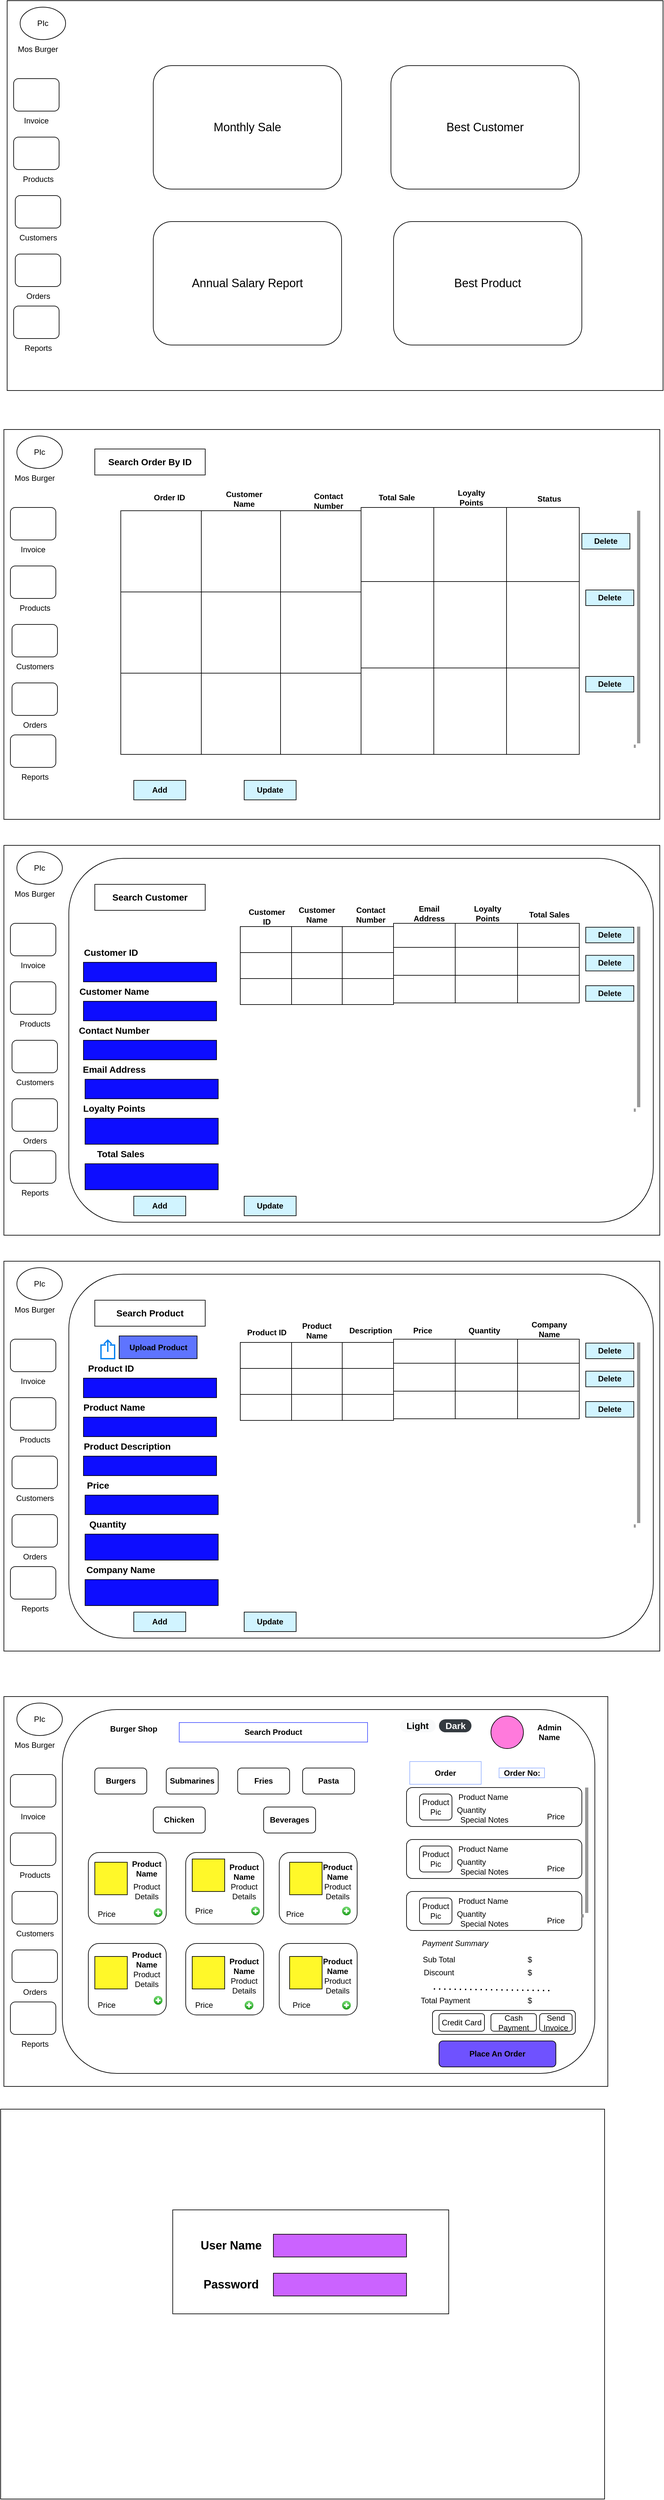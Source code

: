 <mxfile version="22.1.5" type="device">
  <diagram name="Page-1" id="oVbBCPNTMj6g5cLYhh4c">
    <mxGraphModel dx="2227" dy="4112" grid="1" gridSize="10" guides="1" tooltips="1" connect="1" arrows="1" fold="1" page="1" pageScale="1" pageWidth="827" pageHeight="1169" math="0" shadow="0">
      <root>
        <mxCell id="0" />
        <mxCell id="1" parent="0" />
        <mxCell id="aEujM9Z5NGi1cCQbnedr-26" value="" style="rounded=1;whiteSpace=wrap;html=1;" vertex="1" parent="1">
          <mxGeometry x="210" y="-20" width="220" height="60" as="geometry" />
        </mxCell>
        <mxCell id="aEujM9Z5NGi1cCQbnedr-1" value="" style="rounded=0;whiteSpace=wrap;html=1;" vertex="1" parent="1">
          <mxGeometry x="-130" y="-50" width="930" height="600" as="geometry" />
        </mxCell>
        <mxCell id="aEujM9Z5NGi1cCQbnedr-2" value="" style="rounded=1;whiteSpace=wrap;html=1;" vertex="1" parent="1">
          <mxGeometry x="-40" y="-30" width="820" height="560" as="geometry" />
        </mxCell>
        <mxCell id="aEujM9Z5NGi1cCQbnedr-3" value="PIc" style="ellipse;whiteSpace=wrap;html=1;" vertex="1" parent="1">
          <mxGeometry x="-110" y="-40" width="70" height="50" as="geometry" />
        </mxCell>
        <mxCell id="aEujM9Z5NGi1cCQbnedr-4" value="Mos Burger" style="text;html=1;strokeColor=none;fillColor=none;align=center;verticalAlign=middle;whiteSpace=wrap;rounded=0;" vertex="1" parent="1">
          <mxGeometry x="-125" y="10" width="85" height="30" as="geometry" />
        </mxCell>
        <mxCell id="aEujM9Z5NGi1cCQbnedr-5" value="" style="rounded=1;whiteSpace=wrap;html=1;" vertex="1" parent="1">
          <mxGeometry x="-120" y="70" width="70" height="50" as="geometry" />
        </mxCell>
        <mxCell id="aEujM9Z5NGi1cCQbnedr-6" value="Invoice" style="text;html=1;strokeColor=none;fillColor=none;align=center;verticalAlign=middle;whiteSpace=wrap;rounded=0;" vertex="1" parent="1">
          <mxGeometry x="-115" y="120" width="60" height="30" as="geometry" />
        </mxCell>
        <mxCell id="aEujM9Z5NGi1cCQbnedr-7" value="" style="rounded=1;whiteSpace=wrap;html=1;" vertex="1" parent="1">
          <mxGeometry x="-120" y="160" width="70" height="50" as="geometry" />
        </mxCell>
        <mxCell id="aEujM9Z5NGi1cCQbnedr-8" value="" style="rounded=1;whiteSpace=wrap;html=1;" vertex="1" parent="1">
          <mxGeometry x="-117.5" y="250" width="70" height="50" as="geometry" />
        </mxCell>
        <mxCell id="aEujM9Z5NGi1cCQbnedr-10" value="Products" style="text;html=1;strokeColor=none;fillColor=none;align=center;verticalAlign=middle;whiteSpace=wrap;rounded=0;" vertex="1" parent="1">
          <mxGeometry x="-112.5" y="210" width="60" height="30" as="geometry" />
        </mxCell>
        <mxCell id="aEujM9Z5NGi1cCQbnedr-11" value="Customers" style="text;html=1;strokeColor=none;fillColor=none;align=center;verticalAlign=middle;whiteSpace=wrap;rounded=0;" vertex="1" parent="1">
          <mxGeometry x="-112.5" y="300" width="60" height="30" as="geometry" />
        </mxCell>
        <mxCell id="aEujM9Z5NGi1cCQbnedr-12" value="" style="rounded=1;whiteSpace=wrap;html=1;" vertex="1" parent="1">
          <mxGeometry x="-117.5" y="340" width="70" height="50" as="geometry" />
        </mxCell>
        <mxCell id="aEujM9Z5NGi1cCQbnedr-13" value="Orders" style="text;html=1;strokeColor=none;fillColor=none;align=center;verticalAlign=middle;whiteSpace=wrap;rounded=0;" vertex="1" parent="1">
          <mxGeometry x="-112.5" y="390" width="60" height="30" as="geometry" />
        </mxCell>
        <mxCell id="aEujM9Z5NGi1cCQbnedr-14" value="" style="rounded=1;whiteSpace=wrap;html=1;" vertex="1" parent="1">
          <mxGeometry x="-120" y="420" width="70" height="50" as="geometry" />
        </mxCell>
        <mxCell id="aEujM9Z5NGi1cCQbnedr-15" value="Reports" style="text;html=1;strokeColor=none;fillColor=none;align=center;verticalAlign=middle;whiteSpace=wrap;rounded=0;" vertex="1" parent="1">
          <mxGeometry x="-112.5" y="470" width="60" height="30" as="geometry" />
        </mxCell>
        <mxCell id="aEujM9Z5NGi1cCQbnedr-16" value="&lt;b&gt;Burger Shop&lt;/b&gt;" style="text;html=1;strokeColor=none;fillColor=none;align=center;verticalAlign=middle;whiteSpace=wrap;rounded=0;" vertex="1" parent="1">
          <mxGeometry x="20" y="-20" width="100" height="40" as="geometry" />
        </mxCell>
        <mxCell id="aEujM9Z5NGi1cCQbnedr-19" value="&lt;b&gt;Search Product&lt;/b&gt;" style="text;html=1;strokeColor=#4D58FF;fillColor=none;align=center;verticalAlign=middle;whiteSpace=wrap;rounded=0;" vertex="1" parent="1">
          <mxGeometry x="140" y="-10" width="290" height="30" as="geometry" />
        </mxCell>
        <mxCell id="aEujM9Z5NGi1cCQbnedr-20" value="&lt;b&gt;Burgers&lt;/b&gt;" style="rounded=1;whiteSpace=wrap;html=1;" vertex="1" parent="1">
          <mxGeometry x="10" y="60" width="80" height="40" as="geometry" />
        </mxCell>
        <mxCell id="aEujM9Z5NGi1cCQbnedr-21" value="&lt;b&gt;Submarines&lt;/b&gt;" style="rounded=1;whiteSpace=wrap;html=1;" vertex="1" parent="1">
          <mxGeometry x="120" y="60" width="80" height="40" as="geometry" />
        </mxCell>
        <mxCell id="aEujM9Z5NGi1cCQbnedr-22" value="&lt;b&gt;Fries&lt;/b&gt;" style="rounded=1;whiteSpace=wrap;html=1;" vertex="1" parent="1">
          <mxGeometry x="230" y="60" width="80" height="40" as="geometry" />
        </mxCell>
        <mxCell id="aEujM9Z5NGi1cCQbnedr-23" value="&lt;b&gt;Pasta&lt;/b&gt;" style="rounded=1;whiteSpace=wrap;html=1;" vertex="1" parent="1">
          <mxGeometry x="330" y="60" width="80" height="40" as="geometry" />
        </mxCell>
        <mxCell id="aEujM9Z5NGi1cCQbnedr-24" value="&lt;b&gt;Chicken&lt;/b&gt;" style="rounded=1;whiteSpace=wrap;html=1;" vertex="1" parent="1">
          <mxGeometry x="100" y="120" width="80" height="40" as="geometry" />
        </mxCell>
        <mxCell id="aEujM9Z5NGi1cCQbnedr-25" value="&lt;b&gt;Beverages&lt;/b&gt;" style="rounded=1;whiteSpace=wrap;html=1;" vertex="1" parent="1">
          <mxGeometry x="270" y="120" width="80" height="40" as="geometry" />
        </mxCell>
        <mxCell id="aEujM9Z5NGi1cCQbnedr-27" value="&lt;b&gt;Order&lt;/b&gt;" style="text;html=1;strokeColor=#9CB6FF;fillColor=none;align=center;verticalAlign=middle;whiteSpace=wrap;rounded=0;" vertex="1" parent="1">
          <mxGeometry x="495" y="50" width="110" height="35" as="geometry" />
        </mxCell>
        <mxCell id="aEujM9Z5NGi1cCQbnedr-28" value="&lt;b&gt;Order No:&lt;/b&gt;" style="text;html=1;strokeColor=#9CB6FF;fillColor=none;align=center;verticalAlign=middle;whiteSpace=wrap;rounded=0;" vertex="1" parent="1">
          <mxGeometry x="632.5" y="60" width="70" height="15" as="geometry" />
        </mxCell>
        <mxCell id="aEujM9Z5NGi1cCQbnedr-29" value="Light" style="rounded=1;whiteSpace=wrap;html=1;arcSize=50;strokeColor=none;strokeWidth=1;fillColor=#F8F9FA;fontColor=#000000;whiteSpace=wrap;align=left;verticalAlign=middle;spacingLeft=0;fontStyle=1;fontSize=14;spacing=10;" vertex="1" parent="1">
          <mxGeometry x="480" y="-15" width="55" height="20" as="geometry" />
        </mxCell>
        <mxCell id="aEujM9Z5NGi1cCQbnedr-30" value="Dark" style="rounded=1;whiteSpace=wrap;html=1;arcSize=50;strokeColor=none;strokeWidth=1;fillColor=#343A40;fontColor=#ffffff;whiteSpace=wrap;align=left;verticalAlign=middle;spacingLeft=0;fontStyle=1;fontSize=14;spacing=10;" vertex="1" parent="1">
          <mxGeometry x="540" y="-15" width="50" height="20" as="geometry" />
        </mxCell>
        <mxCell id="aEujM9Z5NGi1cCQbnedr-31" value="" style="rounded=1;whiteSpace=wrap;html=1;" vertex="1" parent="1">
          <mxGeometry y="190" width="120" height="110" as="geometry" />
        </mxCell>
        <mxCell id="aEujM9Z5NGi1cCQbnedr-33" value="" style="rounded=1;whiteSpace=wrap;html=1;" vertex="1" parent="1">
          <mxGeometry x="150" y="190" width="120" height="110" as="geometry" />
        </mxCell>
        <mxCell id="aEujM9Z5NGi1cCQbnedr-34" value="" style="rounded=1;whiteSpace=wrap;html=1;" vertex="1" parent="1">
          <mxGeometry x="294" y="190" width="120" height="110" as="geometry" />
        </mxCell>
        <mxCell id="aEujM9Z5NGi1cCQbnedr-35" value="" style="rounded=1;whiteSpace=wrap;html=1;" vertex="1" parent="1">
          <mxGeometry y="330" width="120" height="110" as="geometry" />
        </mxCell>
        <mxCell id="aEujM9Z5NGi1cCQbnedr-36" value="" style="rounded=1;whiteSpace=wrap;html=1;" vertex="1" parent="1">
          <mxGeometry x="150" y="330" width="120" height="110" as="geometry" />
        </mxCell>
        <mxCell id="aEujM9Z5NGi1cCQbnedr-37" value="" style="rounded=1;whiteSpace=wrap;html=1;" vertex="1" parent="1">
          <mxGeometry x="294" y="330" width="120" height="110" as="geometry" />
        </mxCell>
        <mxCell id="aEujM9Z5NGi1cCQbnedr-38" value="" style="rounded=1;whiteSpace=wrap;html=1;" vertex="1" parent="1">
          <mxGeometry x="490" y="90" width="270" height="60" as="geometry" />
        </mxCell>
        <mxCell id="aEujM9Z5NGi1cCQbnedr-39" value="Product Pic" style="rounded=1;whiteSpace=wrap;html=1;" vertex="1" parent="1">
          <mxGeometry x="510" y="100" width="50" height="40" as="geometry" />
        </mxCell>
        <mxCell id="aEujM9Z5NGi1cCQbnedr-40" value="Product Name&amp;nbsp;" style="text;html=1;strokeColor=none;fillColor=none;align=center;verticalAlign=middle;whiteSpace=wrap;rounded=0;" vertex="1" parent="1">
          <mxGeometry x="560" y="90" width="100" height="30" as="geometry" />
        </mxCell>
        <mxCell id="aEujM9Z5NGi1cCQbnedr-42" value="" style="ellipse;whiteSpace=wrap;html=1;aspect=fixed;fillColor=#FF7ADC;" vertex="1" parent="1">
          <mxGeometry x="620" y="-20" width="50" height="50" as="geometry" />
        </mxCell>
        <mxCell id="aEujM9Z5NGi1cCQbnedr-43" value="Admin Name" style="text;html=1;strokeColor=none;fillColor=none;align=center;verticalAlign=middle;whiteSpace=wrap;rounded=0;fontStyle=1" vertex="1" parent="1">
          <mxGeometry x="680" y="-10" width="60" height="30" as="geometry" />
        </mxCell>
        <mxCell id="aEujM9Z5NGi1cCQbnedr-44" value="Quantity" style="text;html=1;strokeColor=none;fillColor=none;align=center;verticalAlign=middle;whiteSpace=wrap;rounded=0;" vertex="1" parent="1">
          <mxGeometry x="540" y="110" width="100" height="30" as="geometry" />
        </mxCell>
        <mxCell id="aEujM9Z5NGi1cCQbnedr-45" value="Special Notes" style="text;html=1;strokeColor=none;fillColor=none;align=center;verticalAlign=middle;whiteSpace=wrap;rounded=0;" vertex="1" parent="1">
          <mxGeometry x="560" y="125" width="100" height="30" as="geometry" />
        </mxCell>
        <mxCell id="aEujM9Z5NGi1cCQbnedr-46" value="Price" style="text;html=1;strokeColor=none;fillColor=none;align=center;verticalAlign=middle;whiteSpace=wrap;rounded=0;" vertex="1" parent="1">
          <mxGeometry x="690" y="120" width="60" height="30" as="geometry" />
        </mxCell>
        <mxCell id="aEujM9Z5NGi1cCQbnedr-47" value="" style="rounded=1;whiteSpace=wrap;html=1;" vertex="1" parent="1">
          <mxGeometry x="490" y="170" width="270" height="60" as="geometry" />
        </mxCell>
        <mxCell id="aEujM9Z5NGi1cCQbnedr-48" value="Product Pic" style="rounded=1;whiteSpace=wrap;html=1;" vertex="1" parent="1">
          <mxGeometry x="510" y="180" width="50" height="40" as="geometry" />
        </mxCell>
        <mxCell id="aEujM9Z5NGi1cCQbnedr-49" value="Product Name&amp;nbsp;" style="text;html=1;strokeColor=none;fillColor=none;align=center;verticalAlign=middle;whiteSpace=wrap;rounded=0;" vertex="1" parent="1">
          <mxGeometry x="560" y="170" width="100" height="30" as="geometry" />
        </mxCell>
        <mxCell id="aEujM9Z5NGi1cCQbnedr-50" value="Quantity" style="text;html=1;strokeColor=none;fillColor=none;align=center;verticalAlign=middle;whiteSpace=wrap;rounded=0;" vertex="1" parent="1">
          <mxGeometry x="540" y="190" width="100" height="30" as="geometry" />
        </mxCell>
        <mxCell id="aEujM9Z5NGi1cCQbnedr-51" value="Special Notes" style="text;html=1;strokeColor=none;fillColor=none;align=center;verticalAlign=middle;whiteSpace=wrap;rounded=0;" vertex="1" parent="1">
          <mxGeometry x="560" y="205" width="100" height="30" as="geometry" />
        </mxCell>
        <mxCell id="aEujM9Z5NGi1cCQbnedr-52" value="Price" style="text;html=1;strokeColor=none;fillColor=none;align=center;verticalAlign=middle;whiteSpace=wrap;rounded=0;" vertex="1" parent="1">
          <mxGeometry x="690" y="200" width="60" height="30" as="geometry" />
        </mxCell>
        <mxCell id="aEujM9Z5NGi1cCQbnedr-53" value="" style="rounded=1;whiteSpace=wrap;html=1;" vertex="1" parent="1">
          <mxGeometry x="490" y="250" width="270" height="60" as="geometry" />
        </mxCell>
        <mxCell id="aEujM9Z5NGi1cCQbnedr-54" value="Product Pic" style="rounded=1;whiteSpace=wrap;html=1;" vertex="1" parent="1">
          <mxGeometry x="510" y="260" width="50" height="40" as="geometry" />
        </mxCell>
        <mxCell id="aEujM9Z5NGi1cCQbnedr-55" value="Product Name&amp;nbsp;" style="text;html=1;strokeColor=none;fillColor=none;align=center;verticalAlign=middle;whiteSpace=wrap;rounded=0;" vertex="1" parent="1">
          <mxGeometry x="560" y="250" width="100" height="30" as="geometry" />
        </mxCell>
        <mxCell id="aEujM9Z5NGi1cCQbnedr-56" value="Quantity" style="text;html=1;strokeColor=none;fillColor=none;align=center;verticalAlign=middle;whiteSpace=wrap;rounded=0;" vertex="1" parent="1">
          <mxGeometry x="540" y="270" width="100" height="30" as="geometry" />
        </mxCell>
        <mxCell id="aEujM9Z5NGi1cCQbnedr-57" value="Special Notes" style="text;html=1;strokeColor=none;fillColor=none;align=center;verticalAlign=middle;whiteSpace=wrap;rounded=0;" vertex="1" parent="1">
          <mxGeometry x="560" y="285" width="100" height="30" as="geometry" />
        </mxCell>
        <mxCell id="aEujM9Z5NGi1cCQbnedr-58" value="Price" style="text;html=1;strokeColor=none;fillColor=none;align=center;verticalAlign=middle;whiteSpace=wrap;rounded=0;" vertex="1" parent="1">
          <mxGeometry x="690" y="280" width="60" height="30" as="geometry" />
        </mxCell>
        <mxCell id="aEujM9Z5NGi1cCQbnedr-59" value="" style="strokeWidth=1;html=1;shadow=0;dashed=0;shape=mxgraph.android.scrollbars2;fillColor=#999999;strokeColor=none;" vertex="1" parent="1">
          <mxGeometry x="760" y="90" width="10" height="200" as="geometry" />
        </mxCell>
        <mxCell id="aEujM9Z5NGi1cCQbnedr-60" value="" style="whiteSpace=wrap;html=1;aspect=fixed;fillColor=#FFF829;" vertex="1" parent="1">
          <mxGeometry x="10" y="205" width="50" height="50" as="geometry" />
        </mxCell>
        <mxCell id="aEujM9Z5NGi1cCQbnedr-61" value="" style="whiteSpace=wrap;html=1;aspect=fixed;fillColor=#FFF829;" vertex="1" parent="1">
          <mxGeometry x="160" y="200" width="50" height="50" as="geometry" />
        </mxCell>
        <mxCell id="aEujM9Z5NGi1cCQbnedr-62" value="" style="whiteSpace=wrap;html=1;aspect=fixed;fillColor=#FFF829;" vertex="1" parent="1">
          <mxGeometry x="310" y="205" width="50" height="50" as="geometry" />
        </mxCell>
        <mxCell id="aEujM9Z5NGi1cCQbnedr-63" value="" style="whiteSpace=wrap;html=1;aspect=fixed;fillColor=#FFF829;" vertex="1" parent="1">
          <mxGeometry x="10" y="350" width="50" height="50" as="geometry" />
        </mxCell>
        <mxCell id="aEujM9Z5NGi1cCQbnedr-64" value="" style="whiteSpace=wrap;html=1;aspect=fixed;fillColor=#FFF829;" vertex="1" parent="1">
          <mxGeometry x="160" y="350" width="50" height="50" as="geometry" />
        </mxCell>
        <mxCell id="aEujM9Z5NGi1cCQbnedr-65" value="" style="whiteSpace=wrap;html=1;aspect=fixed;fillColor=#FFF829;" vertex="1" parent="1">
          <mxGeometry x="310" y="350" width="50" height="50" as="geometry" />
        </mxCell>
        <mxCell id="aEujM9Z5NGi1cCQbnedr-66" value="&lt;b&gt;Product Name&lt;/b&gt;" style="text;html=1;strokeColor=none;fillColor=none;align=center;verticalAlign=middle;whiteSpace=wrap;rounded=0;" vertex="1" parent="1">
          <mxGeometry x="60" y="200" width="60" height="30" as="geometry" />
        </mxCell>
        <mxCell id="aEujM9Z5NGi1cCQbnedr-67" value="&lt;b&gt;Product Name&lt;/b&gt;" style="text;html=1;strokeColor=none;fillColor=none;align=center;verticalAlign=middle;whiteSpace=wrap;rounded=0;" vertex="1" parent="1">
          <mxGeometry x="210" y="205" width="60" height="30" as="geometry" />
        </mxCell>
        <mxCell id="aEujM9Z5NGi1cCQbnedr-68" value="&lt;b&gt;Product Name&lt;/b&gt;" style="text;html=1;strokeColor=none;fillColor=none;align=center;verticalAlign=middle;whiteSpace=wrap;rounded=0;" vertex="1" parent="1">
          <mxGeometry x="354" y="205" width="60" height="30" as="geometry" />
        </mxCell>
        <mxCell id="aEujM9Z5NGi1cCQbnedr-69" value="&lt;b&gt;Product Name&lt;/b&gt;" style="text;html=1;strokeColor=none;fillColor=none;align=center;verticalAlign=middle;whiteSpace=wrap;rounded=0;" vertex="1" parent="1">
          <mxGeometry x="354" y="350" width="60" height="30" as="geometry" />
        </mxCell>
        <mxCell id="aEujM9Z5NGi1cCQbnedr-70" value="&lt;b&gt;Product Name&lt;/b&gt;" style="text;html=1;strokeColor=none;fillColor=none;align=center;verticalAlign=middle;whiteSpace=wrap;rounded=0;" vertex="1" parent="1">
          <mxGeometry x="210" y="350" width="60" height="30" as="geometry" />
        </mxCell>
        <mxCell id="aEujM9Z5NGi1cCQbnedr-71" value="&lt;b&gt;Product Name&lt;/b&gt;" style="text;html=1;strokeColor=none;fillColor=none;align=center;verticalAlign=middle;whiteSpace=wrap;rounded=0;" vertex="1" parent="1">
          <mxGeometry x="60" y="340" width="60" height="30" as="geometry" />
        </mxCell>
        <mxCell id="aEujM9Z5NGi1cCQbnedr-72" value="Product Details" style="text;html=1;strokeColor=none;fillColor=none;align=center;verticalAlign=middle;whiteSpace=wrap;rounded=0;" vertex="1" parent="1">
          <mxGeometry x="60" y="235" width="60" height="30" as="geometry" />
        </mxCell>
        <mxCell id="aEujM9Z5NGi1cCQbnedr-73" value="Product Details" style="text;html=1;strokeColor=none;fillColor=none;align=center;verticalAlign=middle;whiteSpace=wrap;rounded=0;" vertex="1" parent="1">
          <mxGeometry x="210" y="235" width="60" height="30" as="geometry" />
        </mxCell>
        <mxCell id="aEujM9Z5NGi1cCQbnedr-74" value="Product Details" style="text;html=1;strokeColor=none;fillColor=none;align=center;verticalAlign=middle;whiteSpace=wrap;rounded=0;" vertex="1" parent="1">
          <mxGeometry x="354" y="235" width="60" height="30" as="geometry" />
        </mxCell>
        <mxCell id="aEujM9Z5NGi1cCQbnedr-75" value="Product Details" style="text;html=1;strokeColor=none;fillColor=none;align=center;verticalAlign=middle;whiteSpace=wrap;rounded=0;" vertex="1" parent="1">
          <mxGeometry x="354" y="380" width="60" height="30" as="geometry" />
        </mxCell>
        <mxCell id="aEujM9Z5NGi1cCQbnedr-76" value="Product Details" style="text;html=1;strokeColor=none;fillColor=none;align=center;verticalAlign=middle;whiteSpace=wrap;rounded=0;" vertex="1" parent="1">
          <mxGeometry x="210" y="380" width="60" height="30" as="geometry" />
        </mxCell>
        <mxCell id="aEujM9Z5NGi1cCQbnedr-77" value="Product Details" style="text;html=1;strokeColor=none;fillColor=none;align=center;verticalAlign=middle;whiteSpace=wrap;rounded=0;" vertex="1" parent="1">
          <mxGeometry x="60" y="370" width="60" height="30" as="geometry" />
        </mxCell>
        <mxCell id="aEujM9Z5NGi1cCQbnedr-78" value="Price&amp;nbsp;" style="text;html=1;strokeColor=none;fillColor=none;align=center;verticalAlign=middle;whiteSpace=wrap;rounded=0;" vertex="1" parent="1">
          <mxGeometry y="270" width="60" height="30" as="geometry" />
        </mxCell>
        <mxCell id="aEujM9Z5NGi1cCQbnedr-79" value="Price&amp;nbsp;" style="text;html=1;strokeColor=none;fillColor=none;align=center;verticalAlign=middle;whiteSpace=wrap;rounded=0;" vertex="1" parent="1">
          <mxGeometry x="150" y="265" width="60" height="30" as="geometry" />
        </mxCell>
        <mxCell id="aEujM9Z5NGi1cCQbnedr-80" value="Price&amp;nbsp;" style="text;html=1;strokeColor=none;fillColor=none;align=center;verticalAlign=middle;whiteSpace=wrap;rounded=0;" vertex="1" parent="1">
          <mxGeometry x="290" y="270" width="60" height="30" as="geometry" />
        </mxCell>
        <mxCell id="aEujM9Z5NGi1cCQbnedr-81" value="Price&amp;nbsp;" style="text;html=1;strokeColor=none;fillColor=none;align=center;verticalAlign=middle;whiteSpace=wrap;rounded=0;" vertex="1" parent="1">
          <mxGeometry x="300" y="410" width="60" height="30" as="geometry" />
        </mxCell>
        <mxCell id="aEujM9Z5NGi1cCQbnedr-82" value="Price&amp;nbsp;" style="text;html=1;strokeColor=none;fillColor=none;align=center;verticalAlign=middle;whiteSpace=wrap;rounded=0;" vertex="1" parent="1">
          <mxGeometry x="150" y="410" width="60" height="30" as="geometry" />
        </mxCell>
        <mxCell id="aEujM9Z5NGi1cCQbnedr-83" value="Price&amp;nbsp;" style="text;html=1;strokeColor=none;fillColor=none;align=center;verticalAlign=middle;whiteSpace=wrap;rounded=0;" vertex="1" parent="1">
          <mxGeometry y="410" width="60" height="30" as="geometry" />
        </mxCell>
        <mxCell id="aEujM9Z5NGi1cCQbnedr-84" value="" style="verticalLabelPosition=bottom;verticalAlign=top;html=1;shadow=0;dashed=0;strokeWidth=1;shape=mxgraph.ios.iAddIcon;fillColor=#7AdF78;fillColor2=#1A9917;strokeColor=#ffffff;sketch=0;" vertex="1" parent="1">
          <mxGeometry x="100" y="275" width="15" height="15" as="geometry" />
        </mxCell>
        <mxCell id="aEujM9Z5NGi1cCQbnedr-85" value="" style="verticalLabelPosition=bottom;verticalAlign=top;html=1;shadow=0;dashed=0;strokeWidth=1;shape=mxgraph.ios.iAddIcon;fillColor=#7AdF78;fillColor2=#1A9917;strokeColor=#ffffff;sketch=0;" vertex="1" parent="1">
          <mxGeometry x="250" y="272.5" width="15" height="15" as="geometry" />
        </mxCell>
        <mxCell id="aEujM9Z5NGi1cCQbnedr-86" value="" style="verticalLabelPosition=bottom;verticalAlign=top;html=1;shadow=0;dashed=0;strokeWidth=1;shape=mxgraph.ios.iAddIcon;fillColor=#7AdF78;fillColor2=#1A9917;strokeColor=#ffffff;sketch=0;" vertex="1" parent="1">
          <mxGeometry x="390" y="272.5" width="15" height="15" as="geometry" />
        </mxCell>
        <mxCell id="aEujM9Z5NGi1cCQbnedr-87" value="" style="verticalLabelPosition=bottom;verticalAlign=top;html=1;shadow=0;dashed=0;strokeWidth=1;shape=mxgraph.ios.iAddIcon;fillColor=#7AdF78;fillColor2=#1A9917;strokeColor=#ffffff;sketch=0;" vertex="1" parent="1">
          <mxGeometry x="390" y="417.5" width="15" height="15" as="geometry" />
        </mxCell>
        <mxCell id="aEujM9Z5NGi1cCQbnedr-88" value="" style="verticalLabelPosition=bottom;verticalAlign=top;html=1;shadow=0;dashed=0;strokeWidth=1;shape=mxgraph.ios.iAddIcon;fillColor=#7AdF78;fillColor2=#1A9917;strokeColor=#ffffff;sketch=0;" vertex="1" parent="1">
          <mxGeometry x="240" y="417.5" width="15" height="15" as="geometry" />
        </mxCell>
        <mxCell id="aEujM9Z5NGi1cCQbnedr-89" value="" style="verticalLabelPosition=bottom;verticalAlign=top;html=1;shadow=0;dashed=0;strokeWidth=1;shape=mxgraph.ios.iAddIcon;fillColor=#7AdF78;fillColor2=#1A9917;strokeColor=#ffffff;sketch=0;" vertex="1" parent="1">
          <mxGeometry x="100" y="410" width="15" height="15" as="geometry" />
        </mxCell>
        <mxCell id="aEujM9Z5NGi1cCQbnedr-90" value="&lt;i&gt;Payment Summary&lt;/i&gt;" style="text;html=1;strokeColor=none;fillColor=none;align=center;verticalAlign=middle;whiteSpace=wrap;rounded=0;" vertex="1" parent="1">
          <mxGeometry x="490" y="315" width="150" height="30" as="geometry" />
        </mxCell>
        <mxCell id="aEujM9Z5NGi1cCQbnedr-91" value="Sub Total" style="text;html=1;strokeColor=none;fillColor=none;align=center;verticalAlign=middle;whiteSpace=wrap;rounded=0;" vertex="1" parent="1">
          <mxGeometry x="510" y="340" width="60" height="30" as="geometry" />
        </mxCell>
        <mxCell id="aEujM9Z5NGi1cCQbnedr-92" value="Discount" style="text;html=1;strokeColor=none;fillColor=none;align=center;verticalAlign=middle;whiteSpace=wrap;rounded=0;" vertex="1" parent="1">
          <mxGeometry x="510" y="360" width="60" height="30" as="geometry" />
        </mxCell>
        <mxCell id="aEujM9Z5NGi1cCQbnedr-94" value="" style="endArrow=none;dashed=1;html=1;dashPattern=1 3;strokeWidth=2;rounded=0;exitX=1;exitY=0;exitDx=0;exitDy=0;" edge="1" parent="1" source="aEujM9Z5NGi1cCQbnedr-98">
          <mxGeometry width="50" height="50" relative="1" as="geometry">
            <mxPoint x="550" y="450" as="sourcePoint" />
            <mxPoint x="530" y="400" as="targetPoint" />
            <Array as="points" />
          </mxGeometry>
        </mxCell>
        <mxCell id="aEujM9Z5NGi1cCQbnedr-95" value="Total Payment" style="text;html=1;strokeColor=none;fillColor=none;align=center;verticalAlign=middle;whiteSpace=wrap;rounded=0;" vertex="1" parent="1">
          <mxGeometry x="510" y="402.5" width="80" height="30" as="geometry" />
        </mxCell>
        <mxCell id="aEujM9Z5NGi1cCQbnedr-96" value="$" style="text;html=1;strokeColor=none;fillColor=none;align=center;verticalAlign=middle;whiteSpace=wrap;rounded=0;" vertex="1" parent="1">
          <mxGeometry x="650" y="340" width="60" height="30" as="geometry" />
        </mxCell>
        <mxCell id="aEujM9Z5NGi1cCQbnedr-97" value="$" style="text;html=1;strokeColor=none;fillColor=none;align=center;verticalAlign=middle;whiteSpace=wrap;rounded=0;" vertex="1" parent="1">
          <mxGeometry x="650" y="360" width="60" height="30" as="geometry" />
        </mxCell>
        <mxCell id="aEujM9Z5NGi1cCQbnedr-98" value="$" style="text;html=1;strokeColor=none;fillColor=none;align=center;verticalAlign=middle;whiteSpace=wrap;rounded=0;" vertex="1" parent="1">
          <mxGeometry x="650" y="402.5" width="60" height="30" as="geometry" />
        </mxCell>
        <mxCell id="aEujM9Z5NGi1cCQbnedr-99" value="" style="rounded=1;whiteSpace=wrap;html=1;" vertex="1" parent="1">
          <mxGeometry x="530" y="433" width="220" height="37" as="geometry" />
        </mxCell>
        <mxCell id="aEujM9Z5NGi1cCQbnedr-100" value="Credit Card" style="rounded=1;whiteSpace=wrap;html=1;" vertex="1" parent="1">
          <mxGeometry x="540" y="438" width="70" height="27" as="geometry" />
        </mxCell>
        <mxCell id="aEujM9Z5NGi1cCQbnedr-101" value="Cash Payment" style="rounded=1;whiteSpace=wrap;html=1;" vertex="1" parent="1">
          <mxGeometry x="620" y="438" width="70" height="27" as="geometry" />
        </mxCell>
        <mxCell id="aEujM9Z5NGi1cCQbnedr-102" value="Send Invoice" style="rounded=1;whiteSpace=wrap;html=1;" vertex="1" parent="1">
          <mxGeometry x="695" y="438" width="50" height="27" as="geometry" />
        </mxCell>
        <mxCell id="aEujM9Z5NGi1cCQbnedr-103" value="&lt;b&gt;Place An Order&lt;/b&gt;" style="rounded=1;whiteSpace=wrap;html=1;fillColor=#6F52FF;" vertex="1" parent="1">
          <mxGeometry x="540" y="480" width="180" height="40" as="geometry" />
        </mxCell>
        <mxCell id="aEujM9Z5NGi1cCQbnedr-104" value="" style="rounded=0;whiteSpace=wrap;html=1;" vertex="1" parent="1">
          <mxGeometry x="-135" y="585" width="930" height="600" as="geometry" />
        </mxCell>
        <mxCell id="aEujM9Z5NGi1cCQbnedr-105" value="" style="rounded=0;whiteSpace=wrap;html=1;" vertex="1" parent="1">
          <mxGeometry x="130" y="740" width="425" height="160" as="geometry" />
        </mxCell>
        <mxCell id="aEujM9Z5NGi1cCQbnedr-106" value="&lt;b&gt;&lt;font style=&quot;font-size: 18px;&quot;&gt;User Name&lt;/font&gt;&lt;/b&gt;" style="text;html=1;strokeColor=none;fillColor=none;align=center;verticalAlign=middle;whiteSpace=wrap;rounded=0;" vertex="1" parent="1">
          <mxGeometry x="160" y="770" width="120" height="50" as="geometry" />
        </mxCell>
        <mxCell id="aEujM9Z5NGi1cCQbnedr-107" value="&lt;b&gt;&lt;font style=&quot;font-size: 18px;&quot;&gt;Password&lt;/font&gt;&lt;/b&gt;" style="text;html=1;strokeColor=none;fillColor=none;align=center;verticalAlign=middle;whiteSpace=wrap;rounded=0;" vertex="1" parent="1">
          <mxGeometry x="160" y="830" width="120" height="50" as="geometry" />
        </mxCell>
        <mxCell id="aEujM9Z5NGi1cCQbnedr-108" value="" style="rounded=0;whiteSpace=wrap;html=1;fillColor=#CB63FF;" vertex="1" parent="1">
          <mxGeometry x="285" y="777.5" width="205" height="35" as="geometry" />
        </mxCell>
        <mxCell id="aEujM9Z5NGi1cCQbnedr-109" value="" style="rounded=0;whiteSpace=wrap;html=1;fillColor=#CB63FF;" vertex="1" parent="1">
          <mxGeometry x="285" y="837.5" width="205" height="35" as="geometry" />
        </mxCell>
        <mxCell id="aEujM9Z5NGi1cCQbnedr-112" value="" style="rounded=0;whiteSpace=wrap;html=1;" vertex="1" parent="1">
          <mxGeometry x="-130" y="-720" width="1010" height="600" as="geometry" />
        </mxCell>
        <mxCell id="aEujM9Z5NGi1cCQbnedr-113" value="" style="rounded=1;whiteSpace=wrap;html=1;" vertex="1" parent="1">
          <mxGeometry x="-30" y="-700" width="900" height="560" as="geometry" />
        </mxCell>
        <mxCell id="aEujM9Z5NGi1cCQbnedr-114" value="PIc" style="ellipse;whiteSpace=wrap;html=1;" vertex="1" parent="1">
          <mxGeometry x="-110" y="-710" width="70" height="50" as="geometry" />
        </mxCell>
        <mxCell id="aEujM9Z5NGi1cCQbnedr-115" value="Mos Burger" style="text;html=1;strokeColor=none;fillColor=none;align=center;verticalAlign=middle;whiteSpace=wrap;rounded=0;" vertex="1" parent="1">
          <mxGeometry x="-125" y="-660" width="85" height="30" as="geometry" />
        </mxCell>
        <mxCell id="aEujM9Z5NGi1cCQbnedr-116" value="" style="rounded=1;whiteSpace=wrap;html=1;" vertex="1" parent="1">
          <mxGeometry x="-120" y="-600" width="70" height="50" as="geometry" />
        </mxCell>
        <mxCell id="aEujM9Z5NGi1cCQbnedr-117" value="Invoice" style="text;html=1;strokeColor=none;fillColor=none;align=center;verticalAlign=middle;whiteSpace=wrap;rounded=0;" vertex="1" parent="1">
          <mxGeometry x="-115" y="-550" width="60" height="30" as="geometry" />
        </mxCell>
        <mxCell id="aEujM9Z5NGi1cCQbnedr-118" value="" style="rounded=1;whiteSpace=wrap;html=1;" vertex="1" parent="1">
          <mxGeometry x="-120" y="-510" width="70" height="50" as="geometry" />
        </mxCell>
        <mxCell id="aEujM9Z5NGi1cCQbnedr-119" value="" style="rounded=1;whiteSpace=wrap;html=1;" vertex="1" parent="1">
          <mxGeometry x="-117.5" y="-420" width="70" height="50" as="geometry" />
        </mxCell>
        <mxCell id="aEujM9Z5NGi1cCQbnedr-120" value="Products" style="text;html=1;strokeColor=none;fillColor=none;align=center;verticalAlign=middle;whiteSpace=wrap;rounded=0;" vertex="1" parent="1">
          <mxGeometry x="-112.5" y="-460" width="60" height="30" as="geometry" />
        </mxCell>
        <mxCell id="aEujM9Z5NGi1cCQbnedr-121" value="Customers" style="text;html=1;strokeColor=none;fillColor=none;align=center;verticalAlign=middle;whiteSpace=wrap;rounded=0;" vertex="1" parent="1">
          <mxGeometry x="-112.5" y="-370" width="60" height="30" as="geometry" />
        </mxCell>
        <mxCell id="aEujM9Z5NGi1cCQbnedr-122" value="" style="rounded=1;whiteSpace=wrap;html=1;" vertex="1" parent="1">
          <mxGeometry x="-117.5" y="-330" width="70" height="50" as="geometry" />
        </mxCell>
        <mxCell id="aEujM9Z5NGi1cCQbnedr-123" value="Orders" style="text;html=1;strokeColor=none;fillColor=none;align=center;verticalAlign=middle;whiteSpace=wrap;rounded=0;" vertex="1" parent="1">
          <mxGeometry x="-112.5" y="-280" width="60" height="30" as="geometry" />
        </mxCell>
        <mxCell id="aEujM9Z5NGi1cCQbnedr-124" value="" style="rounded=1;whiteSpace=wrap;html=1;" vertex="1" parent="1">
          <mxGeometry x="-120" y="-250" width="70" height="50" as="geometry" />
        </mxCell>
        <mxCell id="aEujM9Z5NGi1cCQbnedr-125" value="Reports" style="text;html=1;strokeColor=none;fillColor=none;align=center;verticalAlign=middle;whiteSpace=wrap;rounded=0;" vertex="1" parent="1">
          <mxGeometry x="-112.5" y="-200" width="60" height="30" as="geometry" />
        </mxCell>
        <mxCell id="aEujM9Z5NGi1cCQbnedr-164" value="" style="strokeWidth=1;html=1;shadow=0;dashed=0;shape=mxgraph.android.scrollbars2;fillColor=#999999;strokeColor=none;" vertex="1" parent="1">
          <mxGeometry x="840" y="-595" width="10" height="285" as="geometry" />
        </mxCell>
        <mxCell id="aEujM9Z5NGi1cCQbnedr-209" value="&lt;b&gt;&lt;font style=&quot;font-size: 14px;&quot;&gt;Search Product&lt;/font&gt;&lt;/b&gt;" style="rounded=0;whiteSpace=wrap;html=1;" vertex="1" parent="1">
          <mxGeometry x="10" y="-660" width="170" height="40" as="geometry" />
        </mxCell>
        <mxCell id="aEujM9Z5NGi1cCQbnedr-227" value="&lt;b&gt;&lt;font style=&quot;font-size: 14px;&quot;&gt;Product Name&lt;/font&gt;&lt;/b&gt;" style="text;html=1;strokeColor=none;fillColor=none;align=center;verticalAlign=middle;whiteSpace=wrap;rounded=0;" vertex="1" parent="1">
          <mxGeometry x="-20" y="-510" width="120" height="30" as="geometry" />
        </mxCell>
        <mxCell id="aEujM9Z5NGi1cCQbnedr-228" value="" style="rounded=0;whiteSpace=wrap;html=1;fillColor=#0D0DFF;" vertex="1" parent="1">
          <mxGeometry x="-7.5" y="-540" width="205" height="30" as="geometry" />
        </mxCell>
        <mxCell id="aEujM9Z5NGi1cCQbnedr-229" value="&lt;b&gt;&lt;font style=&quot;font-size: 14px;&quot;&gt;Product Description&lt;/font&gt;&lt;/b&gt;" style="text;html=1;strokeColor=none;fillColor=none;align=center;verticalAlign=middle;whiteSpace=wrap;rounded=0;" vertex="1" parent="1">
          <mxGeometry x="-15" y="-450" width="150" height="30" as="geometry" />
        </mxCell>
        <mxCell id="aEujM9Z5NGi1cCQbnedr-230" value="" style="rounded=0;whiteSpace=wrap;html=1;fillColor=#0D0DFF;" vertex="1" parent="1">
          <mxGeometry x="-7.5" y="-480" width="205" height="30" as="geometry" />
        </mxCell>
        <mxCell id="aEujM9Z5NGi1cCQbnedr-231" value="&lt;b&gt;&lt;font style=&quot;font-size: 14px;&quot;&gt;Product ID&lt;/font&gt;&lt;/b&gt;" style="text;html=1;strokeColor=none;fillColor=none;align=center;verticalAlign=middle;whiteSpace=wrap;rounded=0;" vertex="1" parent="1">
          <mxGeometry x="-40" y="-570" width="150" height="30" as="geometry" />
        </mxCell>
        <mxCell id="aEujM9Z5NGi1cCQbnedr-232" value="" style="rounded=0;whiteSpace=wrap;html=1;fillColor=#0D0DFF;" vertex="1" parent="1">
          <mxGeometry x="-7.5" y="-420" width="205" height="30" as="geometry" />
        </mxCell>
        <mxCell id="aEujM9Z5NGi1cCQbnedr-233" value="&lt;span style=&quot;font-size: 14px;&quot;&gt;&lt;b&gt;Company Name&lt;/b&gt;&lt;/span&gt;" style="text;html=1;strokeColor=none;fillColor=none;align=center;verticalAlign=middle;whiteSpace=wrap;rounded=0;" vertex="1" parent="1">
          <mxGeometry x="-25" y="-260" width="150" height="30" as="geometry" />
        </mxCell>
        <mxCell id="aEujM9Z5NGi1cCQbnedr-234" value="" style="rounded=0;whiteSpace=wrap;html=1;fillColor=#0D0DFF;" vertex="1" parent="1">
          <mxGeometry x="-5" y="-360" width="205" height="30" as="geometry" />
        </mxCell>
        <mxCell id="aEujM9Z5NGi1cCQbnedr-235" value="&lt;span style=&quot;font-size: 14px;&quot;&gt;&lt;b&gt;Price&lt;/b&gt;&lt;/span&gt;" style="text;html=1;strokeColor=none;fillColor=none;align=center;verticalAlign=middle;whiteSpace=wrap;rounded=0;" vertex="1" parent="1">
          <mxGeometry x="-60" y="-390" width="150" height="30" as="geometry" />
        </mxCell>
        <mxCell id="aEujM9Z5NGi1cCQbnedr-236" value="" style="rounded=0;whiteSpace=wrap;html=1;fillColor=#0D0DFF;" vertex="1" parent="1">
          <mxGeometry x="-5" y="-300" width="205" height="40" as="geometry" />
        </mxCell>
        <mxCell id="aEujM9Z5NGi1cCQbnedr-237" value="&lt;span style=&quot;font-size: 14px;&quot;&gt;&lt;b&gt;Quantity&lt;/b&gt;&lt;/span&gt;" style="text;html=1;strokeColor=none;fillColor=none;align=center;verticalAlign=middle;whiteSpace=wrap;rounded=0;" vertex="1" parent="1">
          <mxGeometry x="-45" y="-330" width="150" height="30" as="geometry" />
        </mxCell>
        <mxCell id="aEujM9Z5NGi1cCQbnedr-238" value="" style="rounded=0;whiteSpace=wrap;html=1;fillColor=#0D0DFF;" vertex="1" parent="1">
          <mxGeometry x="-5" y="-230" width="205" height="40" as="geometry" />
        </mxCell>
        <mxCell id="aEujM9Z5NGi1cCQbnedr-240" value="" style="html=1;verticalLabelPosition=bottom;align=center;labelBackgroundColor=#ffffff;verticalAlign=top;strokeWidth=2;strokeColor=#0080F0;shadow=0;dashed=0;shape=mxgraph.ios7.icons.share;" vertex="1" parent="1">
          <mxGeometry x="19.5" y="-598.5" width="21" height="28.5" as="geometry" />
        </mxCell>
        <mxCell id="aEujM9Z5NGi1cCQbnedr-241" value="&lt;b&gt;Upload Product&lt;/b&gt;" style="rounded=0;whiteSpace=wrap;html=1;fillColor=#5E74FF;" vertex="1" parent="1">
          <mxGeometry x="47.5" y="-605" width="120" height="35" as="geometry" />
        </mxCell>
        <mxCell id="aEujM9Z5NGi1cCQbnedr-242" value="" style="shape=table;startSize=0;container=1;collapsible=0;childLayout=tableLayout;fontSize=16;" vertex="1" parent="1">
          <mxGeometry x="234" y="-595" width="236" height="120" as="geometry" />
        </mxCell>
        <mxCell id="aEujM9Z5NGi1cCQbnedr-243" value="" style="shape=tableRow;horizontal=0;startSize=0;swimlaneHead=0;swimlaneBody=0;strokeColor=inherit;top=0;left=0;bottom=0;right=0;collapsible=0;dropTarget=0;fillColor=none;points=[[0,0.5],[1,0.5]];portConstraint=eastwest;fontSize=16;" vertex="1" parent="aEujM9Z5NGi1cCQbnedr-242">
          <mxGeometry width="236" height="40" as="geometry" />
        </mxCell>
        <mxCell id="aEujM9Z5NGi1cCQbnedr-244" value="" style="shape=partialRectangle;html=1;whiteSpace=wrap;connectable=0;strokeColor=inherit;overflow=hidden;fillColor=none;top=0;left=0;bottom=0;right=0;pointerEvents=1;fontSize=16;" vertex="1" parent="aEujM9Z5NGi1cCQbnedr-243">
          <mxGeometry width="79" height="40" as="geometry">
            <mxRectangle width="79" height="40" as="alternateBounds" />
          </mxGeometry>
        </mxCell>
        <mxCell id="aEujM9Z5NGi1cCQbnedr-245" value="" style="shape=partialRectangle;html=1;whiteSpace=wrap;connectable=0;strokeColor=inherit;overflow=hidden;fillColor=none;top=0;left=0;bottom=0;right=0;pointerEvents=1;fontSize=16;" vertex="1" parent="aEujM9Z5NGi1cCQbnedr-243">
          <mxGeometry x="79" width="78" height="40" as="geometry">
            <mxRectangle width="78" height="40" as="alternateBounds" />
          </mxGeometry>
        </mxCell>
        <mxCell id="aEujM9Z5NGi1cCQbnedr-246" value="" style="shape=partialRectangle;html=1;whiteSpace=wrap;connectable=0;strokeColor=inherit;overflow=hidden;fillColor=none;top=0;left=0;bottom=0;right=0;pointerEvents=1;fontSize=16;" vertex="1" parent="aEujM9Z5NGi1cCQbnedr-243">
          <mxGeometry x="157" width="79" height="40" as="geometry">
            <mxRectangle width="79" height="40" as="alternateBounds" />
          </mxGeometry>
        </mxCell>
        <mxCell id="aEujM9Z5NGi1cCQbnedr-247" value="" style="shape=tableRow;horizontal=0;startSize=0;swimlaneHead=0;swimlaneBody=0;strokeColor=inherit;top=0;left=0;bottom=0;right=0;collapsible=0;dropTarget=0;fillColor=none;points=[[0,0.5],[1,0.5]];portConstraint=eastwest;fontSize=16;" vertex="1" parent="aEujM9Z5NGi1cCQbnedr-242">
          <mxGeometry y="40" width="236" height="40" as="geometry" />
        </mxCell>
        <mxCell id="aEujM9Z5NGi1cCQbnedr-248" value="" style="shape=partialRectangle;html=1;whiteSpace=wrap;connectable=0;strokeColor=inherit;overflow=hidden;fillColor=none;top=0;left=0;bottom=0;right=0;pointerEvents=1;fontSize=16;" vertex="1" parent="aEujM9Z5NGi1cCQbnedr-247">
          <mxGeometry width="79" height="40" as="geometry">
            <mxRectangle width="79" height="40" as="alternateBounds" />
          </mxGeometry>
        </mxCell>
        <mxCell id="aEujM9Z5NGi1cCQbnedr-249" value="" style="shape=partialRectangle;html=1;whiteSpace=wrap;connectable=0;strokeColor=inherit;overflow=hidden;fillColor=none;top=0;left=0;bottom=0;right=0;pointerEvents=1;fontSize=16;" vertex="1" parent="aEujM9Z5NGi1cCQbnedr-247">
          <mxGeometry x="79" width="78" height="40" as="geometry">
            <mxRectangle width="78" height="40" as="alternateBounds" />
          </mxGeometry>
        </mxCell>
        <mxCell id="aEujM9Z5NGi1cCQbnedr-250" value="" style="shape=partialRectangle;html=1;whiteSpace=wrap;connectable=0;strokeColor=inherit;overflow=hidden;fillColor=none;top=0;left=0;bottom=0;right=0;pointerEvents=1;fontSize=16;" vertex="1" parent="aEujM9Z5NGi1cCQbnedr-247">
          <mxGeometry x="157" width="79" height="40" as="geometry">
            <mxRectangle width="79" height="40" as="alternateBounds" />
          </mxGeometry>
        </mxCell>
        <mxCell id="aEujM9Z5NGi1cCQbnedr-251" value="" style="shape=tableRow;horizontal=0;startSize=0;swimlaneHead=0;swimlaneBody=0;strokeColor=inherit;top=0;left=0;bottom=0;right=0;collapsible=0;dropTarget=0;fillColor=none;points=[[0,0.5],[1,0.5]];portConstraint=eastwest;fontSize=16;" vertex="1" parent="aEujM9Z5NGi1cCQbnedr-242">
          <mxGeometry y="80" width="236" height="40" as="geometry" />
        </mxCell>
        <mxCell id="aEujM9Z5NGi1cCQbnedr-252" value="" style="shape=partialRectangle;html=1;whiteSpace=wrap;connectable=0;strokeColor=inherit;overflow=hidden;fillColor=none;top=0;left=0;bottom=0;right=0;pointerEvents=1;fontSize=16;" vertex="1" parent="aEujM9Z5NGi1cCQbnedr-251">
          <mxGeometry width="79" height="40" as="geometry">
            <mxRectangle width="79" height="40" as="alternateBounds" />
          </mxGeometry>
        </mxCell>
        <mxCell id="aEujM9Z5NGi1cCQbnedr-253" value="" style="shape=partialRectangle;html=1;whiteSpace=wrap;connectable=0;strokeColor=inherit;overflow=hidden;fillColor=none;top=0;left=0;bottom=0;right=0;pointerEvents=1;fontSize=16;" vertex="1" parent="aEujM9Z5NGi1cCQbnedr-251">
          <mxGeometry x="79" width="78" height="40" as="geometry">
            <mxRectangle width="78" height="40" as="alternateBounds" />
          </mxGeometry>
        </mxCell>
        <mxCell id="aEujM9Z5NGi1cCQbnedr-254" value="" style="shape=partialRectangle;html=1;whiteSpace=wrap;connectable=0;strokeColor=inherit;overflow=hidden;fillColor=none;top=0;left=0;bottom=0;right=0;pointerEvents=1;fontSize=16;" vertex="1" parent="aEujM9Z5NGi1cCQbnedr-251">
          <mxGeometry x="157" width="79" height="40" as="geometry">
            <mxRectangle width="79" height="40" as="alternateBounds" />
          </mxGeometry>
        </mxCell>
        <mxCell id="aEujM9Z5NGi1cCQbnedr-255" value="" style="shape=table;startSize=0;container=1;collapsible=0;childLayout=tableLayout;fontSize=16;" vertex="1" parent="1">
          <mxGeometry x="470" y="-600" width="286" height="122.5" as="geometry" />
        </mxCell>
        <mxCell id="aEujM9Z5NGi1cCQbnedr-256" value="" style="shape=tableRow;horizontal=0;startSize=0;swimlaneHead=0;swimlaneBody=0;strokeColor=inherit;top=0;left=0;bottom=0;right=0;collapsible=0;dropTarget=0;fillColor=none;points=[[0,0.5],[1,0.5]];portConstraint=eastwest;fontSize=16;" vertex="1" parent="aEujM9Z5NGi1cCQbnedr-255">
          <mxGeometry width="286" height="37" as="geometry" />
        </mxCell>
        <mxCell id="aEujM9Z5NGi1cCQbnedr-257" value="" style="shape=partialRectangle;html=1;whiteSpace=wrap;connectable=0;strokeColor=inherit;overflow=hidden;fillColor=none;top=0;left=0;bottom=0;right=0;pointerEvents=1;fontSize=16;" vertex="1" parent="aEujM9Z5NGi1cCQbnedr-256">
          <mxGeometry width="95" height="37" as="geometry">
            <mxRectangle width="95" height="37" as="alternateBounds" />
          </mxGeometry>
        </mxCell>
        <mxCell id="aEujM9Z5NGi1cCQbnedr-258" value="" style="shape=partialRectangle;html=1;whiteSpace=wrap;connectable=0;strokeColor=inherit;overflow=hidden;fillColor=none;top=0;left=0;bottom=0;right=0;pointerEvents=1;fontSize=16;" vertex="1" parent="aEujM9Z5NGi1cCQbnedr-256">
          <mxGeometry x="95" width="96" height="37" as="geometry">
            <mxRectangle width="96" height="37" as="alternateBounds" />
          </mxGeometry>
        </mxCell>
        <mxCell id="aEujM9Z5NGi1cCQbnedr-259" value="" style="shape=partialRectangle;html=1;whiteSpace=wrap;connectable=0;strokeColor=inherit;overflow=hidden;fillColor=none;top=0;left=0;bottom=0;right=0;pointerEvents=1;fontSize=16;" vertex="1" parent="aEujM9Z5NGi1cCQbnedr-256">
          <mxGeometry x="191" width="95" height="37" as="geometry">
            <mxRectangle width="95" height="37" as="alternateBounds" />
          </mxGeometry>
        </mxCell>
        <mxCell id="aEujM9Z5NGi1cCQbnedr-260" value="" style="shape=tableRow;horizontal=0;startSize=0;swimlaneHead=0;swimlaneBody=0;strokeColor=inherit;top=0;left=0;bottom=0;right=0;collapsible=0;dropTarget=0;fillColor=none;points=[[0,0.5],[1,0.5]];portConstraint=eastwest;fontSize=16;" vertex="1" parent="aEujM9Z5NGi1cCQbnedr-255">
          <mxGeometry y="37" width="286" height="43" as="geometry" />
        </mxCell>
        <mxCell id="aEujM9Z5NGi1cCQbnedr-261" value="" style="shape=partialRectangle;html=1;whiteSpace=wrap;connectable=0;strokeColor=inherit;overflow=hidden;fillColor=none;top=0;left=0;bottom=0;right=0;pointerEvents=1;fontSize=16;" vertex="1" parent="aEujM9Z5NGi1cCQbnedr-260">
          <mxGeometry width="95" height="43" as="geometry">
            <mxRectangle width="95" height="43" as="alternateBounds" />
          </mxGeometry>
        </mxCell>
        <mxCell id="aEujM9Z5NGi1cCQbnedr-262" value="" style="shape=partialRectangle;html=1;whiteSpace=wrap;connectable=0;strokeColor=inherit;overflow=hidden;fillColor=none;top=0;left=0;bottom=0;right=0;pointerEvents=1;fontSize=16;" vertex="1" parent="aEujM9Z5NGi1cCQbnedr-260">
          <mxGeometry x="95" width="96" height="43" as="geometry">
            <mxRectangle width="96" height="43" as="alternateBounds" />
          </mxGeometry>
        </mxCell>
        <mxCell id="aEujM9Z5NGi1cCQbnedr-263" value="" style="shape=partialRectangle;html=1;whiteSpace=wrap;connectable=0;strokeColor=inherit;overflow=hidden;fillColor=none;top=0;left=0;bottom=0;right=0;pointerEvents=1;fontSize=16;" vertex="1" parent="aEujM9Z5NGi1cCQbnedr-260">
          <mxGeometry x="191" width="95" height="43" as="geometry">
            <mxRectangle width="95" height="43" as="alternateBounds" />
          </mxGeometry>
        </mxCell>
        <mxCell id="aEujM9Z5NGi1cCQbnedr-264" value="" style="shape=tableRow;horizontal=0;startSize=0;swimlaneHead=0;swimlaneBody=0;strokeColor=inherit;top=0;left=0;bottom=0;right=0;collapsible=0;dropTarget=0;fillColor=none;points=[[0,0.5],[1,0.5]];portConstraint=eastwest;fontSize=16;" vertex="1" parent="aEujM9Z5NGi1cCQbnedr-255">
          <mxGeometry y="80" width="286" height="43" as="geometry" />
        </mxCell>
        <mxCell id="aEujM9Z5NGi1cCQbnedr-265" value="" style="shape=partialRectangle;html=1;whiteSpace=wrap;connectable=0;strokeColor=inherit;overflow=hidden;fillColor=none;top=0;left=0;bottom=0;right=0;pointerEvents=1;fontSize=16;" vertex="1" parent="aEujM9Z5NGi1cCQbnedr-264">
          <mxGeometry width="95" height="43" as="geometry">
            <mxRectangle width="95" height="43" as="alternateBounds" />
          </mxGeometry>
        </mxCell>
        <mxCell id="aEujM9Z5NGi1cCQbnedr-266" value="" style="shape=partialRectangle;html=1;whiteSpace=wrap;connectable=0;strokeColor=inherit;overflow=hidden;fillColor=none;top=0;left=0;bottom=0;right=0;pointerEvents=1;fontSize=16;" vertex="1" parent="aEujM9Z5NGi1cCQbnedr-264">
          <mxGeometry x="95" width="96" height="43" as="geometry">
            <mxRectangle width="96" height="43" as="alternateBounds" />
          </mxGeometry>
        </mxCell>
        <mxCell id="aEujM9Z5NGi1cCQbnedr-267" value="" style="shape=partialRectangle;html=1;whiteSpace=wrap;connectable=0;strokeColor=inherit;overflow=hidden;fillColor=none;top=0;left=0;bottom=0;right=0;pointerEvents=1;fontSize=16;" vertex="1" parent="aEujM9Z5NGi1cCQbnedr-264">
          <mxGeometry x="191" width="95" height="43" as="geometry">
            <mxRectangle width="95" height="43" as="alternateBounds" />
          </mxGeometry>
        </mxCell>
        <mxCell id="aEujM9Z5NGi1cCQbnedr-268" value="&lt;b&gt;Product ID&lt;/b&gt;" style="text;html=1;strokeColor=none;fillColor=none;align=center;verticalAlign=middle;whiteSpace=wrap;rounded=0;" vertex="1" parent="1">
          <mxGeometry x="240" y="-625" width="70" height="30" as="geometry" />
        </mxCell>
        <mxCell id="aEujM9Z5NGi1cCQbnedr-269" value="&lt;b&gt;Product Name&lt;/b&gt;" style="text;html=1;strokeColor=none;fillColor=none;align=center;verticalAlign=middle;whiteSpace=wrap;rounded=0;" vertex="1" parent="1">
          <mxGeometry x="317" y="-628.5" width="70" height="30" as="geometry" />
        </mxCell>
        <mxCell id="aEujM9Z5NGi1cCQbnedr-270" value="&lt;b&gt;Description&lt;/b&gt;" style="text;html=1;strokeColor=none;fillColor=none;align=center;verticalAlign=middle;whiteSpace=wrap;rounded=0;" vertex="1" parent="1">
          <mxGeometry x="400" y="-628.5" width="70" height="30" as="geometry" />
        </mxCell>
        <mxCell id="aEujM9Z5NGi1cCQbnedr-271" value="&lt;b&gt;Price&lt;/b&gt;" style="text;html=1;strokeColor=none;fillColor=none;align=center;verticalAlign=middle;whiteSpace=wrap;rounded=0;" vertex="1" parent="1">
          <mxGeometry x="480" y="-628.5" width="70" height="30" as="geometry" />
        </mxCell>
        <mxCell id="aEujM9Z5NGi1cCQbnedr-272" value="&lt;b&gt;Quantity&lt;/b&gt;" style="text;html=1;strokeColor=none;fillColor=none;align=center;verticalAlign=middle;whiteSpace=wrap;rounded=0;" vertex="1" parent="1">
          <mxGeometry x="575" y="-628.5" width="70" height="30" as="geometry" />
        </mxCell>
        <mxCell id="aEujM9Z5NGi1cCQbnedr-273" value="&lt;b&gt;Company Name&lt;/b&gt;" style="text;html=1;strokeColor=none;fillColor=none;align=center;verticalAlign=middle;whiteSpace=wrap;rounded=0;" vertex="1" parent="1">
          <mxGeometry x="675" y="-630" width="70" height="30" as="geometry" />
        </mxCell>
        <mxCell id="aEujM9Z5NGi1cCQbnedr-274" value="&lt;b&gt;Add&lt;/b&gt;" style="rounded=0;whiteSpace=wrap;html=1;fillColor=#D1F4FF;" vertex="1" parent="1">
          <mxGeometry x="70" y="-180" width="80" height="30" as="geometry" />
        </mxCell>
        <mxCell id="aEujM9Z5NGi1cCQbnedr-275" value="&lt;b&gt;Update&lt;/b&gt;" style="rounded=0;whiteSpace=wrap;html=1;fillColor=#D1F4FF;" vertex="1" parent="1">
          <mxGeometry x="240" y="-180" width="80" height="30" as="geometry" />
        </mxCell>
        <mxCell id="aEujM9Z5NGi1cCQbnedr-276" value="&lt;b&gt;Delete&lt;/b&gt;" style="rounded=0;whiteSpace=wrap;html=1;fillColor=#D1F4FF;" vertex="1" parent="1">
          <mxGeometry x="766" y="-594" width="74" height="24" as="geometry" />
        </mxCell>
        <mxCell id="aEujM9Z5NGi1cCQbnedr-277" value="&lt;b&gt;Delete&lt;/b&gt;" style="rounded=0;whiteSpace=wrap;html=1;fillColor=#D1F4FF;" vertex="1" parent="1">
          <mxGeometry x="766" y="-550.75" width="74" height="24" as="geometry" />
        </mxCell>
        <mxCell id="aEujM9Z5NGi1cCQbnedr-278" value="&lt;b&gt;Delete&lt;/b&gt;" style="rounded=0;whiteSpace=wrap;html=1;fillColor=#D1F4FF;" vertex="1" parent="1">
          <mxGeometry x="766" y="-504" width="74" height="24" as="geometry" />
        </mxCell>
        <mxCell id="aEujM9Z5NGi1cCQbnedr-279" value="" style="rounded=0;whiteSpace=wrap;html=1;" vertex="1" parent="1">
          <mxGeometry x="-130" y="-1360" width="1010" height="600" as="geometry" />
        </mxCell>
        <mxCell id="aEujM9Z5NGi1cCQbnedr-280" value="" style="rounded=1;whiteSpace=wrap;html=1;" vertex="1" parent="1">
          <mxGeometry x="-30" y="-1340" width="900" height="560" as="geometry" />
        </mxCell>
        <mxCell id="aEujM9Z5NGi1cCQbnedr-281" value="PIc" style="ellipse;whiteSpace=wrap;html=1;" vertex="1" parent="1">
          <mxGeometry x="-110" y="-1350" width="70" height="50" as="geometry" />
        </mxCell>
        <mxCell id="aEujM9Z5NGi1cCQbnedr-282" value="Mos Burger" style="text;html=1;strokeColor=none;fillColor=none;align=center;verticalAlign=middle;whiteSpace=wrap;rounded=0;" vertex="1" parent="1">
          <mxGeometry x="-125" y="-1300" width="85" height="30" as="geometry" />
        </mxCell>
        <mxCell id="aEujM9Z5NGi1cCQbnedr-283" value="" style="rounded=1;whiteSpace=wrap;html=1;" vertex="1" parent="1">
          <mxGeometry x="-120" y="-1240" width="70" height="50" as="geometry" />
        </mxCell>
        <mxCell id="aEujM9Z5NGi1cCQbnedr-284" value="Invoice" style="text;html=1;strokeColor=none;fillColor=none;align=center;verticalAlign=middle;whiteSpace=wrap;rounded=0;" vertex="1" parent="1">
          <mxGeometry x="-115" y="-1190" width="60" height="30" as="geometry" />
        </mxCell>
        <mxCell id="aEujM9Z5NGi1cCQbnedr-285" value="" style="rounded=1;whiteSpace=wrap;html=1;" vertex="1" parent="1">
          <mxGeometry x="-120" y="-1150" width="70" height="50" as="geometry" />
        </mxCell>
        <mxCell id="aEujM9Z5NGi1cCQbnedr-286" value="" style="rounded=1;whiteSpace=wrap;html=1;" vertex="1" parent="1">
          <mxGeometry x="-117.5" y="-1060" width="70" height="50" as="geometry" />
        </mxCell>
        <mxCell id="aEujM9Z5NGi1cCQbnedr-287" value="Products" style="text;html=1;strokeColor=none;fillColor=none;align=center;verticalAlign=middle;whiteSpace=wrap;rounded=0;" vertex="1" parent="1">
          <mxGeometry x="-112.5" y="-1100" width="60" height="30" as="geometry" />
        </mxCell>
        <mxCell id="aEujM9Z5NGi1cCQbnedr-288" value="Customers" style="text;html=1;strokeColor=none;fillColor=none;align=center;verticalAlign=middle;whiteSpace=wrap;rounded=0;" vertex="1" parent="1">
          <mxGeometry x="-112.5" y="-1010" width="60" height="30" as="geometry" />
        </mxCell>
        <mxCell id="aEujM9Z5NGi1cCQbnedr-289" value="" style="rounded=1;whiteSpace=wrap;html=1;" vertex="1" parent="1">
          <mxGeometry x="-117.5" y="-970" width="70" height="50" as="geometry" />
        </mxCell>
        <mxCell id="aEujM9Z5NGi1cCQbnedr-290" value="Orders" style="text;html=1;strokeColor=none;fillColor=none;align=center;verticalAlign=middle;whiteSpace=wrap;rounded=0;" vertex="1" parent="1">
          <mxGeometry x="-112.5" y="-920" width="60" height="30" as="geometry" />
        </mxCell>
        <mxCell id="aEujM9Z5NGi1cCQbnedr-291" value="" style="rounded=1;whiteSpace=wrap;html=1;" vertex="1" parent="1">
          <mxGeometry x="-120" y="-890" width="70" height="50" as="geometry" />
        </mxCell>
        <mxCell id="aEujM9Z5NGi1cCQbnedr-292" value="Reports" style="text;html=1;strokeColor=none;fillColor=none;align=center;verticalAlign=middle;whiteSpace=wrap;rounded=0;" vertex="1" parent="1">
          <mxGeometry x="-112.5" y="-840" width="60" height="30" as="geometry" />
        </mxCell>
        <mxCell id="aEujM9Z5NGi1cCQbnedr-293" value="" style="strokeWidth=1;html=1;shadow=0;dashed=0;shape=mxgraph.android.scrollbars2;fillColor=#999999;strokeColor=none;" vertex="1" parent="1">
          <mxGeometry x="840" y="-1235" width="10" height="285" as="geometry" />
        </mxCell>
        <mxCell id="aEujM9Z5NGi1cCQbnedr-294" value="&lt;b&gt;&lt;font style=&quot;font-size: 14px;&quot;&gt;Search Customer&lt;/font&gt;&lt;/b&gt;" style="rounded=0;whiteSpace=wrap;html=1;" vertex="1" parent="1">
          <mxGeometry x="10" y="-1300" width="170" height="40" as="geometry" />
        </mxCell>
        <mxCell id="aEujM9Z5NGi1cCQbnedr-295" value="&lt;b&gt;&lt;font style=&quot;font-size: 14px;&quot;&gt;Customer Name&lt;/font&gt;&lt;/b&gt;" style="text;html=1;strokeColor=none;fillColor=none;align=center;verticalAlign=middle;whiteSpace=wrap;rounded=0;" vertex="1" parent="1">
          <mxGeometry x="-20" y="-1150" width="120" height="30" as="geometry" />
        </mxCell>
        <mxCell id="aEujM9Z5NGi1cCQbnedr-296" value="" style="rounded=0;whiteSpace=wrap;html=1;fillColor=#0D0DFF;" vertex="1" parent="1">
          <mxGeometry x="-7.5" y="-1180" width="205" height="30" as="geometry" />
        </mxCell>
        <mxCell id="aEujM9Z5NGi1cCQbnedr-298" value="" style="rounded=0;whiteSpace=wrap;html=1;fillColor=#0D0DFF;" vertex="1" parent="1">
          <mxGeometry x="-7.5" y="-1120" width="205" height="30" as="geometry" />
        </mxCell>
        <mxCell id="aEujM9Z5NGi1cCQbnedr-299" value="&lt;b&gt;&lt;font style=&quot;font-size: 14px;&quot;&gt;Customer ID&lt;/font&gt;&lt;/b&gt;" style="text;html=1;strokeColor=none;fillColor=none;align=center;verticalAlign=middle;whiteSpace=wrap;rounded=0;" vertex="1" parent="1">
          <mxGeometry x="-40" y="-1210" width="150" height="30" as="geometry" />
        </mxCell>
        <mxCell id="aEujM9Z5NGi1cCQbnedr-300" value="" style="rounded=0;whiteSpace=wrap;html=1;fillColor=#0D0DFF;" vertex="1" parent="1">
          <mxGeometry x="-7.5" y="-1060" width="205" height="30" as="geometry" />
        </mxCell>
        <mxCell id="aEujM9Z5NGi1cCQbnedr-301" value="&lt;span style=&quot;font-size: 14px;&quot;&gt;&lt;b&gt;Total Sales&lt;/b&gt;&lt;/span&gt;" style="text;html=1;strokeColor=none;fillColor=none;align=center;verticalAlign=middle;whiteSpace=wrap;rounded=0;" vertex="1" parent="1">
          <mxGeometry x="-25" y="-900" width="150" height="30" as="geometry" />
        </mxCell>
        <mxCell id="aEujM9Z5NGi1cCQbnedr-302" value="" style="rounded=0;whiteSpace=wrap;html=1;fillColor=#0D0DFF;" vertex="1" parent="1">
          <mxGeometry x="-5" y="-1000" width="205" height="30" as="geometry" />
        </mxCell>
        <mxCell id="aEujM9Z5NGi1cCQbnedr-303" value="&lt;span style=&quot;font-size: 14px;&quot;&gt;&lt;b&gt;Email Address&lt;/b&gt;&lt;/span&gt;" style="text;html=1;strokeColor=none;fillColor=none;align=center;verticalAlign=middle;whiteSpace=wrap;rounded=0;" vertex="1" parent="1">
          <mxGeometry x="-35" y="-1030" width="150" height="30" as="geometry" />
        </mxCell>
        <mxCell id="aEujM9Z5NGi1cCQbnedr-304" value="" style="rounded=0;whiteSpace=wrap;html=1;fillColor=#0D0DFF;" vertex="1" parent="1">
          <mxGeometry x="-5" y="-940" width="205" height="40" as="geometry" />
        </mxCell>
        <mxCell id="aEujM9Z5NGi1cCQbnedr-305" value="&lt;span style=&quot;font-size: 14px;&quot;&gt;&lt;b&gt;Loyalty Points&lt;/b&gt;&lt;/span&gt;" style="text;html=1;strokeColor=none;fillColor=none;align=center;verticalAlign=middle;whiteSpace=wrap;rounded=0;" vertex="1" parent="1">
          <mxGeometry x="-35" y="-970" width="150" height="30" as="geometry" />
        </mxCell>
        <mxCell id="aEujM9Z5NGi1cCQbnedr-306" value="" style="rounded=0;whiteSpace=wrap;html=1;fillColor=#0D0DFF;" vertex="1" parent="1">
          <mxGeometry x="-5" y="-870" width="205" height="40" as="geometry" />
        </mxCell>
        <mxCell id="aEujM9Z5NGi1cCQbnedr-309" value="" style="shape=table;startSize=0;container=1;collapsible=0;childLayout=tableLayout;fontSize=16;" vertex="1" parent="1">
          <mxGeometry x="234" y="-1235" width="236" height="120" as="geometry" />
        </mxCell>
        <mxCell id="aEujM9Z5NGi1cCQbnedr-310" value="" style="shape=tableRow;horizontal=0;startSize=0;swimlaneHead=0;swimlaneBody=0;strokeColor=inherit;top=0;left=0;bottom=0;right=0;collapsible=0;dropTarget=0;fillColor=none;points=[[0,0.5],[1,0.5]];portConstraint=eastwest;fontSize=16;" vertex="1" parent="aEujM9Z5NGi1cCQbnedr-309">
          <mxGeometry width="236" height="40" as="geometry" />
        </mxCell>
        <mxCell id="aEujM9Z5NGi1cCQbnedr-311" value="" style="shape=partialRectangle;html=1;whiteSpace=wrap;connectable=0;strokeColor=inherit;overflow=hidden;fillColor=none;top=0;left=0;bottom=0;right=0;pointerEvents=1;fontSize=16;" vertex="1" parent="aEujM9Z5NGi1cCQbnedr-310">
          <mxGeometry width="79" height="40" as="geometry">
            <mxRectangle width="79" height="40" as="alternateBounds" />
          </mxGeometry>
        </mxCell>
        <mxCell id="aEujM9Z5NGi1cCQbnedr-312" value="" style="shape=partialRectangle;html=1;whiteSpace=wrap;connectable=0;strokeColor=inherit;overflow=hidden;fillColor=none;top=0;left=0;bottom=0;right=0;pointerEvents=1;fontSize=16;" vertex="1" parent="aEujM9Z5NGi1cCQbnedr-310">
          <mxGeometry x="79" width="78" height="40" as="geometry">
            <mxRectangle width="78" height="40" as="alternateBounds" />
          </mxGeometry>
        </mxCell>
        <mxCell id="aEujM9Z5NGi1cCQbnedr-313" value="" style="shape=partialRectangle;html=1;whiteSpace=wrap;connectable=0;strokeColor=inherit;overflow=hidden;fillColor=none;top=0;left=0;bottom=0;right=0;pointerEvents=1;fontSize=16;" vertex="1" parent="aEujM9Z5NGi1cCQbnedr-310">
          <mxGeometry x="157" width="79" height="40" as="geometry">
            <mxRectangle width="79" height="40" as="alternateBounds" />
          </mxGeometry>
        </mxCell>
        <mxCell id="aEujM9Z5NGi1cCQbnedr-314" value="" style="shape=tableRow;horizontal=0;startSize=0;swimlaneHead=0;swimlaneBody=0;strokeColor=inherit;top=0;left=0;bottom=0;right=0;collapsible=0;dropTarget=0;fillColor=none;points=[[0,0.5],[1,0.5]];portConstraint=eastwest;fontSize=16;" vertex="1" parent="aEujM9Z5NGi1cCQbnedr-309">
          <mxGeometry y="40" width="236" height="40" as="geometry" />
        </mxCell>
        <mxCell id="aEujM9Z5NGi1cCQbnedr-315" value="" style="shape=partialRectangle;html=1;whiteSpace=wrap;connectable=0;strokeColor=inherit;overflow=hidden;fillColor=none;top=0;left=0;bottom=0;right=0;pointerEvents=1;fontSize=16;" vertex="1" parent="aEujM9Z5NGi1cCQbnedr-314">
          <mxGeometry width="79" height="40" as="geometry">
            <mxRectangle width="79" height="40" as="alternateBounds" />
          </mxGeometry>
        </mxCell>
        <mxCell id="aEujM9Z5NGi1cCQbnedr-316" value="" style="shape=partialRectangle;html=1;whiteSpace=wrap;connectable=0;strokeColor=inherit;overflow=hidden;fillColor=none;top=0;left=0;bottom=0;right=0;pointerEvents=1;fontSize=16;" vertex="1" parent="aEujM9Z5NGi1cCQbnedr-314">
          <mxGeometry x="79" width="78" height="40" as="geometry">
            <mxRectangle width="78" height="40" as="alternateBounds" />
          </mxGeometry>
        </mxCell>
        <mxCell id="aEujM9Z5NGi1cCQbnedr-317" value="" style="shape=partialRectangle;html=1;whiteSpace=wrap;connectable=0;strokeColor=inherit;overflow=hidden;fillColor=none;top=0;left=0;bottom=0;right=0;pointerEvents=1;fontSize=16;" vertex="1" parent="aEujM9Z5NGi1cCQbnedr-314">
          <mxGeometry x="157" width="79" height="40" as="geometry">
            <mxRectangle width="79" height="40" as="alternateBounds" />
          </mxGeometry>
        </mxCell>
        <mxCell id="aEujM9Z5NGi1cCQbnedr-318" value="" style="shape=tableRow;horizontal=0;startSize=0;swimlaneHead=0;swimlaneBody=0;strokeColor=inherit;top=0;left=0;bottom=0;right=0;collapsible=0;dropTarget=0;fillColor=none;points=[[0,0.5],[1,0.5]];portConstraint=eastwest;fontSize=16;" vertex="1" parent="aEujM9Z5NGi1cCQbnedr-309">
          <mxGeometry y="80" width="236" height="40" as="geometry" />
        </mxCell>
        <mxCell id="aEujM9Z5NGi1cCQbnedr-319" value="" style="shape=partialRectangle;html=1;whiteSpace=wrap;connectable=0;strokeColor=inherit;overflow=hidden;fillColor=none;top=0;left=0;bottom=0;right=0;pointerEvents=1;fontSize=16;" vertex="1" parent="aEujM9Z5NGi1cCQbnedr-318">
          <mxGeometry width="79" height="40" as="geometry">
            <mxRectangle width="79" height="40" as="alternateBounds" />
          </mxGeometry>
        </mxCell>
        <mxCell id="aEujM9Z5NGi1cCQbnedr-320" value="" style="shape=partialRectangle;html=1;whiteSpace=wrap;connectable=0;strokeColor=inherit;overflow=hidden;fillColor=none;top=0;left=0;bottom=0;right=0;pointerEvents=1;fontSize=16;" vertex="1" parent="aEujM9Z5NGi1cCQbnedr-318">
          <mxGeometry x="79" width="78" height="40" as="geometry">
            <mxRectangle width="78" height="40" as="alternateBounds" />
          </mxGeometry>
        </mxCell>
        <mxCell id="aEujM9Z5NGi1cCQbnedr-321" value="" style="shape=partialRectangle;html=1;whiteSpace=wrap;connectable=0;strokeColor=inherit;overflow=hidden;fillColor=none;top=0;left=0;bottom=0;right=0;pointerEvents=1;fontSize=16;" vertex="1" parent="aEujM9Z5NGi1cCQbnedr-318">
          <mxGeometry x="157" width="79" height="40" as="geometry">
            <mxRectangle width="79" height="40" as="alternateBounds" />
          </mxGeometry>
        </mxCell>
        <mxCell id="aEujM9Z5NGi1cCQbnedr-322" value="" style="shape=table;startSize=0;container=1;collapsible=0;childLayout=tableLayout;fontSize=16;" vertex="1" parent="1">
          <mxGeometry x="470" y="-1240" width="286" height="122.5" as="geometry" />
        </mxCell>
        <mxCell id="aEujM9Z5NGi1cCQbnedr-323" value="" style="shape=tableRow;horizontal=0;startSize=0;swimlaneHead=0;swimlaneBody=0;strokeColor=inherit;top=0;left=0;bottom=0;right=0;collapsible=0;dropTarget=0;fillColor=none;points=[[0,0.5],[1,0.5]];portConstraint=eastwest;fontSize=16;" vertex="1" parent="aEujM9Z5NGi1cCQbnedr-322">
          <mxGeometry width="286" height="37" as="geometry" />
        </mxCell>
        <mxCell id="aEujM9Z5NGi1cCQbnedr-324" value="" style="shape=partialRectangle;html=1;whiteSpace=wrap;connectable=0;strokeColor=inherit;overflow=hidden;fillColor=none;top=0;left=0;bottom=0;right=0;pointerEvents=1;fontSize=16;" vertex="1" parent="aEujM9Z5NGi1cCQbnedr-323">
          <mxGeometry width="95" height="37" as="geometry">
            <mxRectangle width="95" height="37" as="alternateBounds" />
          </mxGeometry>
        </mxCell>
        <mxCell id="aEujM9Z5NGi1cCQbnedr-325" value="" style="shape=partialRectangle;html=1;whiteSpace=wrap;connectable=0;strokeColor=inherit;overflow=hidden;fillColor=none;top=0;left=0;bottom=0;right=0;pointerEvents=1;fontSize=16;" vertex="1" parent="aEujM9Z5NGi1cCQbnedr-323">
          <mxGeometry x="95" width="96" height="37" as="geometry">
            <mxRectangle width="96" height="37" as="alternateBounds" />
          </mxGeometry>
        </mxCell>
        <mxCell id="aEujM9Z5NGi1cCQbnedr-326" value="" style="shape=partialRectangle;html=1;whiteSpace=wrap;connectable=0;strokeColor=inherit;overflow=hidden;fillColor=none;top=0;left=0;bottom=0;right=0;pointerEvents=1;fontSize=16;" vertex="1" parent="aEujM9Z5NGi1cCQbnedr-323">
          <mxGeometry x="191" width="95" height="37" as="geometry">
            <mxRectangle width="95" height="37" as="alternateBounds" />
          </mxGeometry>
        </mxCell>
        <mxCell id="aEujM9Z5NGi1cCQbnedr-327" value="" style="shape=tableRow;horizontal=0;startSize=0;swimlaneHead=0;swimlaneBody=0;strokeColor=inherit;top=0;left=0;bottom=0;right=0;collapsible=0;dropTarget=0;fillColor=none;points=[[0,0.5],[1,0.5]];portConstraint=eastwest;fontSize=16;" vertex="1" parent="aEujM9Z5NGi1cCQbnedr-322">
          <mxGeometry y="37" width="286" height="43" as="geometry" />
        </mxCell>
        <mxCell id="aEujM9Z5NGi1cCQbnedr-328" value="" style="shape=partialRectangle;html=1;whiteSpace=wrap;connectable=0;strokeColor=inherit;overflow=hidden;fillColor=none;top=0;left=0;bottom=0;right=0;pointerEvents=1;fontSize=16;" vertex="1" parent="aEujM9Z5NGi1cCQbnedr-327">
          <mxGeometry width="95" height="43" as="geometry">
            <mxRectangle width="95" height="43" as="alternateBounds" />
          </mxGeometry>
        </mxCell>
        <mxCell id="aEujM9Z5NGi1cCQbnedr-329" value="" style="shape=partialRectangle;html=1;whiteSpace=wrap;connectable=0;strokeColor=inherit;overflow=hidden;fillColor=none;top=0;left=0;bottom=0;right=0;pointerEvents=1;fontSize=16;" vertex="1" parent="aEujM9Z5NGi1cCQbnedr-327">
          <mxGeometry x="95" width="96" height="43" as="geometry">
            <mxRectangle width="96" height="43" as="alternateBounds" />
          </mxGeometry>
        </mxCell>
        <mxCell id="aEujM9Z5NGi1cCQbnedr-330" value="" style="shape=partialRectangle;html=1;whiteSpace=wrap;connectable=0;strokeColor=inherit;overflow=hidden;fillColor=none;top=0;left=0;bottom=0;right=0;pointerEvents=1;fontSize=16;" vertex="1" parent="aEujM9Z5NGi1cCQbnedr-327">
          <mxGeometry x="191" width="95" height="43" as="geometry">
            <mxRectangle width="95" height="43" as="alternateBounds" />
          </mxGeometry>
        </mxCell>
        <mxCell id="aEujM9Z5NGi1cCQbnedr-331" value="" style="shape=tableRow;horizontal=0;startSize=0;swimlaneHead=0;swimlaneBody=0;strokeColor=inherit;top=0;left=0;bottom=0;right=0;collapsible=0;dropTarget=0;fillColor=none;points=[[0,0.5],[1,0.5]];portConstraint=eastwest;fontSize=16;" vertex="1" parent="aEujM9Z5NGi1cCQbnedr-322">
          <mxGeometry y="80" width="286" height="43" as="geometry" />
        </mxCell>
        <mxCell id="aEujM9Z5NGi1cCQbnedr-332" value="" style="shape=partialRectangle;html=1;whiteSpace=wrap;connectable=0;strokeColor=inherit;overflow=hidden;fillColor=none;top=0;left=0;bottom=0;right=0;pointerEvents=1;fontSize=16;" vertex="1" parent="aEujM9Z5NGi1cCQbnedr-331">
          <mxGeometry width="95" height="43" as="geometry">
            <mxRectangle width="95" height="43" as="alternateBounds" />
          </mxGeometry>
        </mxCell>
        <mxCell id="aEujM9Z5NGi1cCQbnedr-333" value="" style="shape=partialRectangle;html=1;whiteSpace=wrap;connectable=0;strokeColor=inherit;overflow=hidden;fillColor=none;top=0;left=0;bottom=0;right=0;pointerEvents=1;fontSize=16;" vertex="1" parent="aEujM9Z5NGi1cCQbnedr-331">
          <mxGeometry x="95" width="96" height="43" as="geometry">
            <mxRectangle width="96" height="43" as="alternateBounds" />
          </mxGeometry>
        </mxCell>
        <mxCell id="aEujM9Z5NGi1cCQbnedr-334" value="" style="shape=partialRectangle;html=1;whiteSpace=wrap;connectable=0;strokeColor=inherit;overflow=hidden;fillColor=none;top=0;left=0;bottom=0;right=0;pointerEvents=1;fontSize=16;" vertex="1" parent="aEujM9Z5NGi1cCQbnedr-331">
          <mxGeometry x="191" width="95" height="43" as="geometry">
            <mxRectangle width="95" height="43" as="alternateBounds" />
          </mxGeometry>
        </mxCell>
        <mxCell id="aEujM9Z5NGi1cCQbnedr-335" value="&lt;b&gt;Customer ID&lt;/b&gt;" style="text;html=1;strokeColor=none;fillColor=none;align=center;verticalAlign=middle;whiteSpace=wrap;rounded=0;" vertex="1" parent="1">
          <mxGeometry x="240" y="-1265" width="70" height="30" as="geometry" />
        </mxCell>
        <mxCell id="aEujM9Z5NGi1cCQbnedr-336" value="&lt;b&gt;Customer Name&lt;/b&gt;" style="text;html=1;strokeColor=none;fillColor=none;align=center;verticalAlign=middle;whiteSpace=wrap;rounded=0;" vertex="1" parent="1">
          <mxGeometry x="317" y="-1268.5" width="70" height="30" as="geometry" />
        </mxCell>
        <mxCell id="aEujM9Z5NGi1cCQbnedr-337" value="&lt;b&gt;Contact Number&lt;/b&gt;" style="text;html=1;strokeColor=none;fillColor=none;align=center;verticalAlign=middle;whiteSpace=wrap;rounded=0;" vertex="1" parent="1">
          <mxGeometry x="400" y="-1268.5" width="70" height="30" as="geometry" />
        </mxCell>
        <mxCell id="aEujM9Z5NGi1cCQbnedr-338" value="&lt;b&gt;Loyalty Points&lt;/b&gt;" style="text;html=1;strokeColor=none;fillColor=none;align=center;verticalAlign=middle;whiteSpace=wrap;rounded=0;" vertex="1" parent="1">
          <mxGeometry x="580" y="-1270" width="70" height="30" as="geometry" />
        </mxCell>
        <mxCell id="aEujM9Z5NGi1cCQbnedr-339" value="&lt;b&gt;Total Sales&lt;/b&gt;" style="text;html=1;strokeColor=none;fillColor=none;align=center;verticalAlign=middle;whiteSpace=wrap;rounded=0;" vertex="1" parent="1">
          <mxGeometry x="675" y="-1268.5" width="70" height="30" as="geometry" />
        </mxCell>
        <mxCell id="aEujM9Z5NGi1cCQbnedr-340" value="&lt;b&gt;Email Address&lt;/b&gt;" style="text;html=1;strokeColor=none;fillColor=none;align=center;verticalAlign=middle;whiteSpace=wrap;rounded=0;" vertex="1" parent="1">
          <mxGeometry x="490" y="-1270" width="70" height="30" as="geometry" />
        </mxCell>
        <mxCell id="aEujM9Z5NGi1cCQbnedr-341" value="&lt;b&gt;Add&lt;/b&gt;" style="rounded=0;whiteSpace=wrap;html=1;fillColor=#D1F4FF;" vertex="1" parent="1">
          <mxGeometry x="70" y="-820" width="80" height="30" as="geometry" />
        </mxCell>
        <mxCell id="aEujM9Z5NGi1cCQbnedr-342" value="&lt;b&gt;Update&lt;/b&gt;" style="rounded=0;whiteSpace=wrap;html=1;fillColor=#D1F4FF;" vertex="1" parent="1">
          <mxGeometry x="240" y="-820" width="80" height="30" as="geometry" />
        </mxCell>
        <mxCell id="aEujM9Z5NGi1cCQbnedr-343" value="&lt;b&gt;Delete&lt;/b&gt;" style="rounded=0;whiteSpace=wrap;html=1;fillColor=#D1F4FF;" vertex="1" parent="1">
          <mxGeometry x="766" y="-1234" width="74" height="24" as="geometry" />
        </mxCell>
        <mxCell id="aEujM9Z5NGi1cCQbnedr-344" value="&lt;b&gt;Delete&lt;/b&gt;" style="rounded=0;whiteSpace=wrap;html=1;fillColor=#D1F4FF;" vertex="1" parent="1">
          <mxGeometry x="766" y="-1190.75" width="74" height="24" as="geometry" />
        </mxCell>
        <mxCell id="aEujM9Z5NGi1cCQbnedr-345" value="&lt;b&gt;Delete&lt;/b&gt;" style="rounded=0;whiteSpace=wrap;html=1;fillColor=#D1F4FF;" vertex="1" parent="1">
          <mxGeometry x="766" y="-1144" width="74" height="24" as="geometry" />
        </mxCell>
        <mxCell id="aEujM9Z5NGi1cCQbnedr-346" value="&lt;span style=&quot;font-size: 14px;&quot;&gt;&lt;b&gt;Contact Number&lt;/b&gt;&lt;/span&gt;" style="text;html=1;strokeColor=none;fillColor=none;align=center;verticalAlign=middle;whiteSpace=wrap;rounded=0;" vertex="1" parent="1">
          <mxGeometry x="-20" y="-1090" width="120" height="30" as="geometry" />
        </mxCell>
        <mxCell id="aEujM9Z5NGi1cCQbnedr-347" value="" style="rounded=0;whiteSpace=wrap;html=1;" vertex="1" parent="1">
          <mxGeometry x="-130" y="-2000" width="1010" height="600" as="geometry" />
        </mxCell>
        <mxCell id="aEujM9Z5NGi1cCQbnedr-349" value="PIc" style="ellipse;whiteSpace=wrap;html=1;" vertex="1" parent="1">
          <mxGeometry x="-110" y="-1990" width="70" height="50" as="geometry" />
        </mxCell>
        <mxCell id="aEujM9Z5NGi1cCQbnedr-350" value="Mos Burger" style="text;html=1;strokeColor=none;fillColor=none;align=center;verticalAlign=middle;whiteSpace=wrap;rounded=0;" vertex="1" parent="1">
          <mxGeometry x="-125" y="-1940" width="85" height="30" as="geometry" />
        </mxCell>
        <mxCell id="aEujM9Z5NGi1cCQbnedr-351" value="" style="rounded=1;whiteSpace=wrap;html=1;" vertex="1" parent="1">
          <mxGeometry x="-120" y="-1880" width="70" height="50" as="geometry" />
        </mxCell>
        <mxCell id="aEujM9Z5NGi1cCQbnedr-352" value="Invoice" style="text;html=1;strokeColor=none;fillColor=none;align=center;verticalAlign=middle;whiteSpace=wrap;rounded=0;" vertex="1" parent="1">
          <mxGeometry x="-115" y="-1830" width="60" height="30" as="geometry" />
        </mxCell>
        <mxCell id="aEujM9Z5NGi1cCQbnedr-353" value="" style="rounded=1;whiteSpace=wrap;html=1;" vertex="1" parent="1">
          <mxGeometry x="-120" y="-1790" width="70" height="50" as="geometry" />
        </mxCell>
        <mxCell id="aEujM9Z5NGi1cCQbnedr-354" value="" style="rounded=1;whiteSpace=wrap;html=1;" vertex="1" parent="1">
          <mxGeometry x="-117.5" y="-1700" width="70" height="50" as="geometry" />
        </mxCell>
        <mxCell id="aEujM9Z5NGi1cCQbnedr-355" value="Products" style="text;html=1;strokeColor=none;fillColor=none;align=center;verticalAlign=middle;whiteSpace=wrap;rounded=0;" vertex="1" parent="1">
          <mxGeometry x="-112.5" y="-1740" width="60" height="30" as="geometry" />
        </mxCell>
        <mxCell id="aEujM9Z5NGi1cCQbnedr-356" value="Customers" style="text;html=1;strokeColor=none;fillColor=none;align=center;verticalAlign=middle;whiteSpace=wrap;rounded=0;" vertex="1" parent="1">
          <mxGeometry x="-112.5" y="-1650" width="60" height="30" as="geometry" />
        </mxCell>
        <mxCell id="aEujM9Z5NGi1cCQbnedr-357" value="" style="rounded=1;whiteSpace=wrap;html=1;" vertex="1" parent="1">
          <mxGeometry x="-117.5" y="-1610" width="70" height="50" as="geometry" />
        </mxCell>
        <mxCell id="aEujM9Z5NGi1cCQbnedr-358" value="Orders" style="text;html=1;strokeColor=none;fillColor=none;align=center;verticalAlign=middle;whiteSpace=wrap;rounded=0;" vertex="1" parent="1">
          <mxGeometry x="-112.5" y="-1560" width="60" height="30" as="geometry" />
        </mxCell>
        <mxCell id="aEujM9Z5NGi1cCQbnedr-359" value="" style="rounded=1;whiteSpace=wrap;html=1;" vertex="1" parent="1">
          <mxGeometry x="-120" y="-1530" width="70" height="50" as="geometry" />
        </mxCell>
        <mxCell id="aEujM9Z5NGi1cCQbnedr-360" value="Reports" style="text;html=1;strokeColor=none;fillColor=none;align=center;verticalAlign=middle;whiteSpace=wrap;rounded=0;" vertex="1" parent="1">
          <mxGeometry x="-112.5" y="-1480" width="60" height="30" as="geometry" />
        </mxCell>
        <mxCell id="aEujM9Z5NGi1cCQbnedr-361" value="" style="strokeWidth=1;html=1;shadow=0;dashed=0;shape=mxgraph.android.scrollbars2;fillColor=#999999;strokeColor=none;" vertex="1" parent="1">
          <mxGeometry x="840" y="-1875" width="10" height="365" as="geometry" />
        </mxCell>
        <mxCell id="aEujM9Z5NGi1cCQbnedr-362" value="&lt;b&gt;&lt;font style=&quot;font-size: 14px;&quot;&gt;Search Order By ID&lt;/font&gt;&lt;/b&gt;" style="rounded=0;whiteSpace=wrap;html=1;" vertex="1" parent="1">
          <mxGeometry x="10" y="-1970" width="170" height="40" as="geometry" />
        </mxCell>
        <mxCell id="aEujM9Z5NGi1cCQbnedr-374" value="" style="shape=table;startSize=0;container=1;collapsible=0;childLayout=tableLayout;fontSize=16;" vertex="1" parent="1">
          <mxGeometry x="50" y="-1875" width="370" height="375" as="geometry" />
        </mxCell>
        <mxCell id="aEujM9Z5NGi1cCQbnedr-375" value="" style="shape=tableRow;horizontal=0;startSize=0;swimlaneHead=0;swimlaneBody=0;strokeColor=inherit;top=0;left=0;bottom=0;right=0;collapsible=0;dropTarget=0;fillColor=none;points=[[0,0.5],[1,0.5]];portConstraint=eastwest;fontSize=16;" vertex="1" parent="aEujM9Z5NGi1cCQbnedr-374">
          <mxGeometry width="370" height="125" as="geometry" />
        </mxCell>
        <mxCell id="aEujM9Z5NGi1cCQbnedr-376" value="" style="shape=partialRectangle;html=1;whiteSpace=wrap;connectable=0;strokeColor=inherit;overflow=hidden;fillColor=none;top=0;left=0;bottom=0;right=0;pointerEvents=1;fontSize=16;" vertex="1" parent="aEujM9Z5NGi1cCQbnedr-375">
          <mxGeometry width="124" height="125" as="geometry">
            <mxRectangle width="124" height="125" as="alternateBounds" />
          </mxGeometry>
        </mxCell>
        <mxCell id="aEujM9Z5NGi1cCQbnedr-377" value="" style="shape=partialRectangle;html=1;whiteSpace=wrap;connectable=0;strokeColor=inherit;overflow=hidden;fillColor=none;top=0;left=0;bottom=0;right=0;pointerEvents=1;fontSize=16;" vertex="1" parent="aEujM9Z5NGi1cCQbnedr-375">
          <mxGeometry x="124" width="122" height="125" as="geometry">
            <mxRectangle width="122" height="125" as="alternateBounds" />
          </mxGeometry>
        </mxCell>
        <mxCell id="aEujM9Z5NGi1cCQbnedr-378" value="" style="shape=partialRectangle;html=1;whiteSpace=wrap;connectable=0;strokeColor=inherit;overflow=hidden;fillColor=none;top=0;left=0;bottom=0;right=0;pointerEvents=1;fontSize=16;" vertex="1" parent="aEujM9Z5NGi1cCQbnedr-375">
          <mxGeometry x="246" width="124" height="125" as="geometry">
            <mxRectangle width="124" height="125" as="alternateBounds" />
          </mxGeometry>
        </mxCell>
        <mxCell id="aEujM9Z5NGi1cCQbnedr-379" value="" style="shape=tableRow;horizontal=0;startSize=0;swimlaneHead=0;swimlaneBody=0;strokeColor=inherit;top=0;left=0;bottom=0;right=0;collapsible=0;dropTarget=0;fillColor=none;points=[[0,0.5],[1,0.5]];portConstraint=eastwest;fontSize=16;" vertex="1" parent="aEujM9Z5NGi1cCQbnedr-374">
          <mxGeometry y="125" width="370" height="125" as="geometry" />
        </mxCell>
        <mxCell id="aEujM9Z5NGi1cCQbnedr-380" value="" style="shape=partialRectangle;html=1;whiteSpace=wrap;connectable=0;strokeColor=inherit;overflow=hidden;fillColor=none;top=0;left=0;bottom=0;right=0;pointerEvents=1;fontSize=16;" vertex="1" parent="aEujM9Z5NGi1cCQbnedr-379">
          <mxGeometry width="124" height="125" as="geometry">
            <mxRectangle width="124" height="125" as="alternateBounds" />
          </mxGeometry>
        </mxCell>
        <mxCell id="aEujM9Z5NGi1cCQbnedr-381" value="" style="shape=partialRectangle;html=1;whiteSpace=wrap;connectable=0;strokeColor=inherit;overflow=hidden;fillColor=none;top=0;left=0;bottom=0;right=0;pointerEvents=1;fontSize=16;" vertex="1" parent="aEujM9Z5NGi1cCQbnedr-379">
          <mxGeometry x="124" width="122" height="125" as="geometry">
            <mxRectangle width="122" height="125" as="alternateBounds" />
          </mxGeometry>
        </mxCell>
        <mxCell id="aEujM9Z5NGi1cCQbnedr-382" value="" style="shape=partialRectangle;html=1;whiteSpace=wrap;connectable=0;strokeColor=inherit;overflow=hidden;fillColor=none;top=0;left=0;bottom=0;right=0;pointerEvents=1;fontSize=16;" vertex="1" parent="aEujM9Z5NGi1cCQbnedr-379">
          <mxGeometry x="246" width="124" height="125" as="geometry">
            <mxRectangle width="124" height="125" as="alternateBounds" />
          </mxGeometry>
        </mxCell>
        <mxCell id="aEujM9Z5NGi1cCQbnedr-383" value="" style="shape=tableRow;horizontal=0;startSize=0;swimlaneHead=0;swimlaneBody=0;strokeColor=inherit;top=0;left=0;bottom=0;right=0;collapsible=0;dropTarget=0;fillColor=none;points=[[0,0.5],[1,0.5]];portConstraint=eastwest;fontSize=16;" vertex="1" parent="aEujM9Z5NGi1cCQbnedr-374">
          <mxGeometry y="250" width="370" height="125" as="geometry" />
        </mxCell>
        <mxCell id="aEujM9Z5NGi1cCQbnedr-384" value="" style="shape=partialRectangle;html=1;whiteSpace=wrap;connectable=0;strokeColor=inherit;overflow=hidden;fillColor=none;top=0;left=0;bottom=0;right=0;pointerEvents=1;fontSize=16;" vertex="1" parent="aEujM9Z5NGi1cCQbnedr-383">
          <mxGeometry width="124" height="125" as="geometry">
            <mxRectangle width="124" height="125" as="alternateBounds" />
          </mxGeometry>
        </mxCell>
        <mxCell id="aEujM9Z5NGi1cCQbnedr-385" value="" style="shape=partialRectangle;html=1;whiteSpace=wrap;connectable=0;strokeColor=inherit;overflow=hidden;fillColor=none;top=0;left=0;bottom=0;right=0;pointerEvents=1;fontSize=16;" vertex="1" parent="aEujM9Z5NGi1cCQbnedr-383">
          <mxGeometry x="124" width="122" height="125" as="geometry">
            <mxRectangle width="122" height="125" as="alternateBounds" />
          </mxGeometry>
        </mxCell>
        <mxCell id="aEujM9Z5NGi1cCQbnedr-386" value="" style="shape=partialRectangle;html=1;whiteSpace=wrap;connectable=0;strokeColor=inherit;overflow=hidden;fillColor=none;top=0;left=0;bottom=0;right=0;pointerEvents=1;fontSize=16;" vertex="1" parent="aEujM9Z5NGi1cCQbnedr-383">
          <mxGeometry x="246" width="124" height="125" as="geometry">
            <mxRectangle width="124" height="125" as="alternateBounds" />
          </mxGeometry>
        </mxCell>
        <mxCell id="aEujM9Z5NGi1cCQbnedr-387" value="" style="shape=table;startSize=0;container=1;collapsible=0;childLayout=tableLayout;fontSize=16;" vertex="1" parent="1">
          <mxGeometry x="420" y="-1880" width="336" height="380" as="geometry" />
        </mxCell>
        <mxCell id="aEujM9Z5NGi1cCQbnedr-388" value="" style="shape=tableRow;horizontal=0;startSize=0;swimlaneHead=0;swimlaneBody=0;strokeColor=inherit;top=0;left=0;bottom=0;right=0;collapsible=0;dropTarget=0;fillColor=none;points=[[0,0.5],[1,0.5]];portConstraint=eastwest;fontSize=16;" vertex="1" parent="aEujM9Z5NGi1cCQbnedr-387">
          <mxGeometry width="336" height="114" as="geometry" />
        </mxCell>
        <mxCell id="aEujM9Z5NGi1cCQbnedr-389" value="" style="shape=partialRectangle;html=1;whiteSpace=wrap;connectable=0;strokeColor=inherit;overflow=hidden;fillColor=none;top=0;left=0;bottom=0;right=0;pointerEvents=1;fontSize=16;" vertex="1" parent="aEujM9Z5NGi1cCQbnedr-388">
          <mxGeometry width="112" height="114" as="geometry">
            <mxRectangle width="112" height="114" as="alternateBounds" />
          </mxGeometry>
        </mxCell>
        <mxCell id="aEujM9Z5NGi1cCQbnedr-390" value="" style="shape=partialRectangle;html=1;whiteSpace=wrap;connectable=0;strokeColor=inherit;overflow=hidden;fillColor=none;top=0;left=0;bottom=0;right=0;pointerEvents=1;fontSize=16;" vertex="1" parent="aEujM9Z5NGi1cCQbnedr-388">
          <mxGeometry x="112" width="112" height="114" as="geometry">
            <mxRectangle width="112" height="114" as="alternateBounds" />
          </mxGeometry>
        </mxCell>
        <mxCell id="aEujM9Z5NGi1cCQbnedr-391" value="" style="shape=partialRectangle;html=1;whiteSpace=wrap;connectable=0;strokeColor=inherit;overflow=hidden;fillColor=none;top=0;left=0;bottom=0;right=0;pointerEvents=1;fontSize=16;" vertex="1" parent="aEujM9Z5NGi1cCQbnedr-388">
          <mxGeometry x="224" width="112" height="114" as="geometry">
            <mxRectangle width="112" height="114" as="alternateBounds" />
          </mxGeometry>
        </mxCell>
        <mxCell id="aEujM9Z5NGi1cCQbnedr-392" value="" style="shape=tableRow;horizontal=0;startSize=0;swimlaneHead=0;swimlaneBody=0;strokeColor=inherit;top=0;left=0;bottom=0;right=0;collapsible=0;dropTarget=0;fillColor=none;points=[[0,0.5],[1,0.5]];portConstraint=eastwest;fontSize=16;" vertex="1" parent="aEujM9Z5NGi1cCQbnedr-387">
          <mxGeometry y="114" width="336" height="133" as="geometry" />
        </mxCell>
        <mxCell id="aEujM9Z5NGi1cCQbnedr-393" value="" style="shape=partialRectangle;html=1;whiteSpace=wrap;connectable=0;strokeColor=inherit;overflow=hidden;fillColor=none;top=0;left=0;bottom=0;right=0;pointerEvents=1;fontSize=16;" vertex="1" parent="aEujM9Z5NGi1cCQbnedr-392">
          <mxGeometry width="112" height="133" as="geometry">
            <mxRectangle width="112" height="133" as="alternateBounds" />
          </mxGeometry>
        </mxCell>
        <mxCell id="aEujM9Z5NGi1cCQbnedr-394" value="" style="shape=partialRectangle;html=1;whiteSpace=wrap;connectable=0;strokeColor=inherit;overflow=hidden;fillColor=none;top=0;left=0;bottom=0;right=0;pointerEvents=1;fontSize=16;" vertex="1" parent="aEujM9Z5NGi1cCQbnedr-392">
          <mxGeometry x="112" width="112" height="133" as="geometry">
            <mxRectangle width="112" height="133" as="alternateBounds" />
          </mxGeometry>
        </mxCell>
        <mxCell id="aEujM9Z5NGi1cCQbnedr-395" value="" style="shape=partialRectangle;html=1;whiteSpace=wrap;connectable=0;strokeColor=inherit;overflow=hidden;fillColor=none;top=0;left=0;bottom=0;right=0;pointerEvents=1;fontSize=16;" vertex="1" parent="aEujM9Z5NGi1cCQbnedr-392">
          <mxGeometry x="224" width="112" height="133" as="geometry">
            <mxRectangle width="112" height="133" as="alternateBounds" />
          </mxGeometry>
        </mxCell>
        <mxCell id="aEujM9Z5NGi1cCQbnedr-396" value="" style="shape=tableRow;horizontal=0;startSize=0;swimlaneHead=0;swimlaneBody=0;strokeColor=inherit;top=0;left=0;bottom=0;right=0;collapsible=0;dropTarget=0;fillColor=none;points=[[0,0.5],[1,0.5]];portConstraint=eastwest;fontSize=16;" vertex="1" parent="aEujM9Z5NGi1cCQbnedr-387">
          <mxGeometry y="247" width="336" height="133" as="geometry" />
        </mxCell>
        <mxCell id="aEujM9Z5NGi1cCQbnedr-397" value="" style="shape=partialRectangle;html=1;whiteSpace=wrap;connectable=0;strokeColor=inherit;overflow=hidden;fillColor=none;top=0;left=0;bottom=0;right=0;pointerEvents=1;fontSize=16;" vertex="1" parent="aEujM9Z5NGi1cCQbnedr-396">
          <mxGeometry width="112" height="133" as="geometry">
            <mxRectangle width="112" height="133" as="alternateBounds" />
          </mxGeometry>
        </mxCell>
        <mxCell id="aEujM9Z5NGi1cCQbnedr-398" value="" style="shape=partialRectangle;html=1;whiteSpace=wrap;connectable=0;strokeColor=inherit;overflow=hidden;fillColor=none;top=0;left=0;bottom=0;right=0;pointerEvents=1;fontSize=16;" vertex="1" parent="aEujM9Z5NGi1cCQbnedr-396">
          <mxGeometry x="112" width="112" height="133" as="geometry">
            <mxRectangle width="112" height="133" as="alternateBounds" />
          </mxGeometry>
        </mxCell>
        <mxCell id="aEujM9Z5NGi1cCQbnedr-399" value="" style="shape=partialRectangle;html=1;whiteSpace=wrap;connectable=0;strokeColor=inherit;overflow=hidden;fillColor=none;top=0;left=0;bottom=0;right=0;pointerEvents=1;fontSize=16;" vertex="1" parent="aEujM9Z5NGi1cCQbnedr-396">
          <mxGeometry x="224" width="112" height="133" as="geometry">
            <mxRectangle width="112" height="133" as="alternateBounds" />
          </mxGeometry>
        </mxCell>
        <mxCell id="aEujM9Z5NGi1cCQbnedr-400" value="&lt;b&gt;Order ID&lt;/b&gt;" style="text;html=1;strokeColor=none;fillColor=none;align=center;verticalAlign=middle;whiteSpace=wrap;rounded=0;" vertex="1" parent="1">
          <mxGeometry x="90" y="-1910" width="70" height="30" as="geometry" />
        </mxCell>
        <mxCell id="aEujM9Z5NGi1cCQbnedr-401" value="&lt;b&gt;Customer Name&lt;/b&gt;" style="text;html=1;strokeColor=none;fillColor=none;align=center;verticalAlign=middle;whiteSpace=wrap;rounded=0;" vertex="1" parent="1">
          <mxGeometry x="205" y="-1908.5" width="70" height="30" as="geometry" />
        </mxCell>
        <mxCell id="aEujM9Z5NGi1cCQbnedr-402" value="&lt;b&gt;Contact Number&lt;/b&gt;" style="text;html=1;strokeColor=none;fillColor=none;align=center;verticalAlign=middle;whiteSpace=wrap;rounded=0;" vertex="1" parent="1">
          <mxGeometry x="335" y="-1905" width="70" height="30" as="geometry" />
        </mxCell>
        <mxCell id="aEujM9Z5NGi1cCQbnedr-403" value="&lt;b&gt;Loyalty Points&lt;/b&gt;" style="text;html=1;strokeColor=none;fillColor=none;align=center;verticalAlign=middle;whiteSpace=wrap;rounded=0;" vertex="1" parent="1">
          <mxGeometry x="555" y="-1910" width="70" height="30" as="geometry" />
        </mxCell>
        <mxCell id="aEujM9Z5NGi1cCQbnedr-404" value="&lt;b&gt;Status&lt;/b&gt;" style="text;html=1;strokeColor=none;fillColor=none;align=center;verticalAlign=middle;whiteSpace=wrap;rounded=0;" vertex="1" parent="1">
          <mxGeometry x="675" y="-1908.5" width="70" height="30" as="geometry" />
        </mxCell>
        <mxCell id="aEujM9Z5NGi1cCQbnedr-405" value="&lt;b&gt;Total Sale&lt;/b&gt;" style="text;html=1;strokeColor=none;fillColor=none;align=center;verticalAlign=middle;whiteSpace=wrap;rounded=0;" vertex="1" parent="1">
          <mxGeometry x="440" y="-1910" width="70" height="30" as="geometry" />
        </mxCell>
        <mxCell id="aEujM9Z5NGi1cCQbnedr-406" value="&lt;b&gt;Add&lt;/b&gt;" style="rounded=0;whiteSpace=wrap;html=1;fillColor=#D1F4FF;" vertex="1" parent="1">
          <mxGeometry x="70" y="-1460" width="80" height="30" as="geometry" />
        </mxCell>
        <mxCell id="aEujM9Z5NGi1cCQbnedr-407" value="&lt;b&gt;Update&lt;/b&gt;" style="rounded=0;whiteSpace=wrap;html=1;fillColor=#D1F4FF;" vertex="1" parent="1">
          <mxGeometry x="240" y="-1460" width="80" height="30" as="geometry" />
        </mxCell>
        <mxCell id="aEujM9Z5NGi1cCQbnedr-408" value="&lt;b&gt;Delete&lt;/b&gt;" style="rounded=0;whiteSpace=wrap;html=1;fillColor=#D1F4FF;" vertex="1" parent="1">
          <mxGeometry x="760" y="-1840" width="74" height="24" as="geometry" />
        </mxCell>
        <mxCell id="aEujM9Z5NGi1cCQbnedr-409" value="&lt;b&gt;Delete&lt;/b&gt;" style="rounded=0;whiteSpace=wrap;html=1;fillColor=#D1F4FF;" vertex="1" parent="1">
          <mxGeometry x="766" y="-1753" width="74" height="24" as="geometry" />
        </mxCell>
        <mxCell id="aEujM9Z5NGi1cCQbnedr-410" value="&lt;b&gt;Delete&lt;/b&gt;" style="rounded=0;whiteSpace=wrap;html=1;fillColor=#D1F4FF;" vertex="1" parent="1">
          <mxGeometry x="766" y="-1620" width="74" height="24" as="geometry" />
        </mxCell>
        <mxCell id="aEujM9Z5NGi1cCQbnedr-414" value="" style="rounded=0;whiteSpace=wrap;html=1;" vertex="1" parent="1">
          <mxGeometry x="-125" y="-2660" width="1010" height="600" as="geometry" />
        </mxCell>
        <mxCell id="aEujM9Z5NGi1cCQbnedr-415" value="PIc" style="ellipse;whiteSpace=wrap;html=1;" vertex="1" parent="1">
          <mxGeometry x="-105" y="-2650" width="70" height="50" as="geometry" />
        </mxCell>
        <mxCell id="aEujM9Z5NGi1cCQbnedr-416" value="Mos Burger" style="text;html=1;strokeColor=none;fillColor=none;align=center;verticalAlign=middle;whiteSpace=wrap;rounded=0;" vertex="1" parent="1">
          <mxGeometry x="-120" y="-2600" width="85" height="30" as="geometry" />
        </mxCell>
        <mxCell id="aEujM9Z5NGi1cCQbnedr-417" value="" style="rounded=1;whiteSpace=wrap;html=1;" vertex="1" parent="1">
          <mxGeometry x="-115" y="-2540" width="70" height="50" as="geometry" />
        </mxCell>
        <mxCell id="aEujM9Z5NGi1cCQbnedr-418" value="Invoice" style="text;html=1;strokeColor=none;fillColor=none;align=center;verticalAlign=middle;whiteSpace=wrap;rounded=0;" vertex="1" parent="1">
          <mxGeometry x="-110" y="-2490" width="60" height="30" as="geometry" />
        </mxCell>
        <mxCell id="aEujM9Z5NGi1cCQbnedr-419" value="" style="rounded=1;whiteSpace=wrap;html=1;" vertex="1" parent="1">
          <mxGeometry x="-115" y="-2450" width="70" height="50" as="geometry" />
        </mxCell>
        <mxCell id="aEujM9Z5NGi1cCQbnedr-420" value="" style="rounded=1;whiteSpace=wrap;html=1;" vertex="1" parent="1">
          <mxGeometry x="-112.5" y="-2360" width="70" height="50" as="geometry" />
        </mxCell>
        <mxCell id="aEujM9Z5NGi1cCQbnedr-421" value="Products" style="text;html=1;strokeColor=none;fillColor=none;align=center;verticalAlign=middle;whiteSpace=wrap;rounded=0;" vertex="1" parent="1">
          <mxGeometry x="-107.5" y="-2400" width="60" height="30" as="geometry" />
        </mxCell>
        <mxCell id="aEujM9Z5NGi1cCQbnedr-422" value="Customers" style="text;html=1;strokeColor=none;fillColor=none;align=center;verticalAlign=middle;whiteSpace=wrap;rounded=0;" vertex="1" parent="1">
          <mxGeometry x="-107.5" y="-2310" width="60" height="30" as="geometry" />
        </mxCell>
        <mxCell id="aEujM9Z5NGi1cCQbnedr-423" value="" style="rounded=1;whiteSpace=wrap;html=1;" vertex="1" parent="1">
          <mxGeometry x="-112.5" y="-2270" width="70" height="50" as="geometry" />
        </mxCell>
        <mxCell id="aEujM9Z5NGi1cCQbnedr-424" value="Orders" style="text;html=1;strokeColor=none;fillColor=none;align=center;verticalAlign=middle;whiteSpace=wrap;rounded=0;" vertex="1" parent="1">
          <mxGeometry x="-107.5" y="-2220" width="60" height="30" as="geometry" />
        </mxCell>
        <mxCell id="aEujM9Z5NGi1cCQbnedr-425" value="" style="rounded=1;whiteSpace=wrap;html=1;" vertex="1" parent="1">
          <mxGeometry x="-115" y="-2190" width="70" height="50" as="geometry" />
        </mxCell>
        <mxCell id="aEujM9Z5NGi1cCQbnedr-426" value="Reports" style="text;html=1;strokeColor=none;fillColor=none;align=center;verticalAlign=middle;whiteSpace=wrap;rounded=0;" vertex="1" parent="1">
          <mxGeometry x="-107.5" y="-2140" width="60" height="30" as="geometry" />
        </mxCell>
        <mxCell id="aEujM9Z5NGi1cCQbnedr-467" value="&lt;font style=&quot;font-size: 18px;&quot;&gt;Monthly Sale&lt;/font&gt;" style="rounded=1;whiteSpace=wrap;html=1;" vertex="1" parent="1">
          <mxGeometry x="100" y="-2560" width="290" height="190" as="geometry" />
        </mxCell>
        <mxCell id="aEujM9Z5NGi1cCQbnedr-468" value="&lt;font style=&quot;font-size: 18px;&quot;&gt;Best Customer&lt;/font&gt;" style="rounded=1;whiteSpace=wrap;html=1;" vertex="1" parent="1">
          <mxGeometry x="466" y="-2560" width="290" height="190" as="geometry" />
        </mxCell>
        <mxCell id="aEujM9Z5NGi1cCQbnedr-469" value="&lt;font style=&quot;font-size: 18px;&quot;&gt;Annual Salary Report&lt;/font&gt;" style="rounded=1;whiteSpace=wrap;html=1;" vertex="1" parent="1">
          <mxGeometry x="100" y="-2320" width="290" height="190" as="geometry" />
        </mxCell>
        <mxCell id="aEujM9Z5NGi1cCQbnedr-470" value="&lt;span style=&quot;font-size: 18px;&quot;&gt;Best Product&lt;/span&gt;" style="rounded=1;whiteSpace=wrap;html=1;" vertex="1" parent="1">
          <mxGeometry x="470" y="-2320" width="290" height="190" as="geometry" />
        </mxCell>
      </root>
    </mxGraphModel>
  </diagram>
</mxfile>
